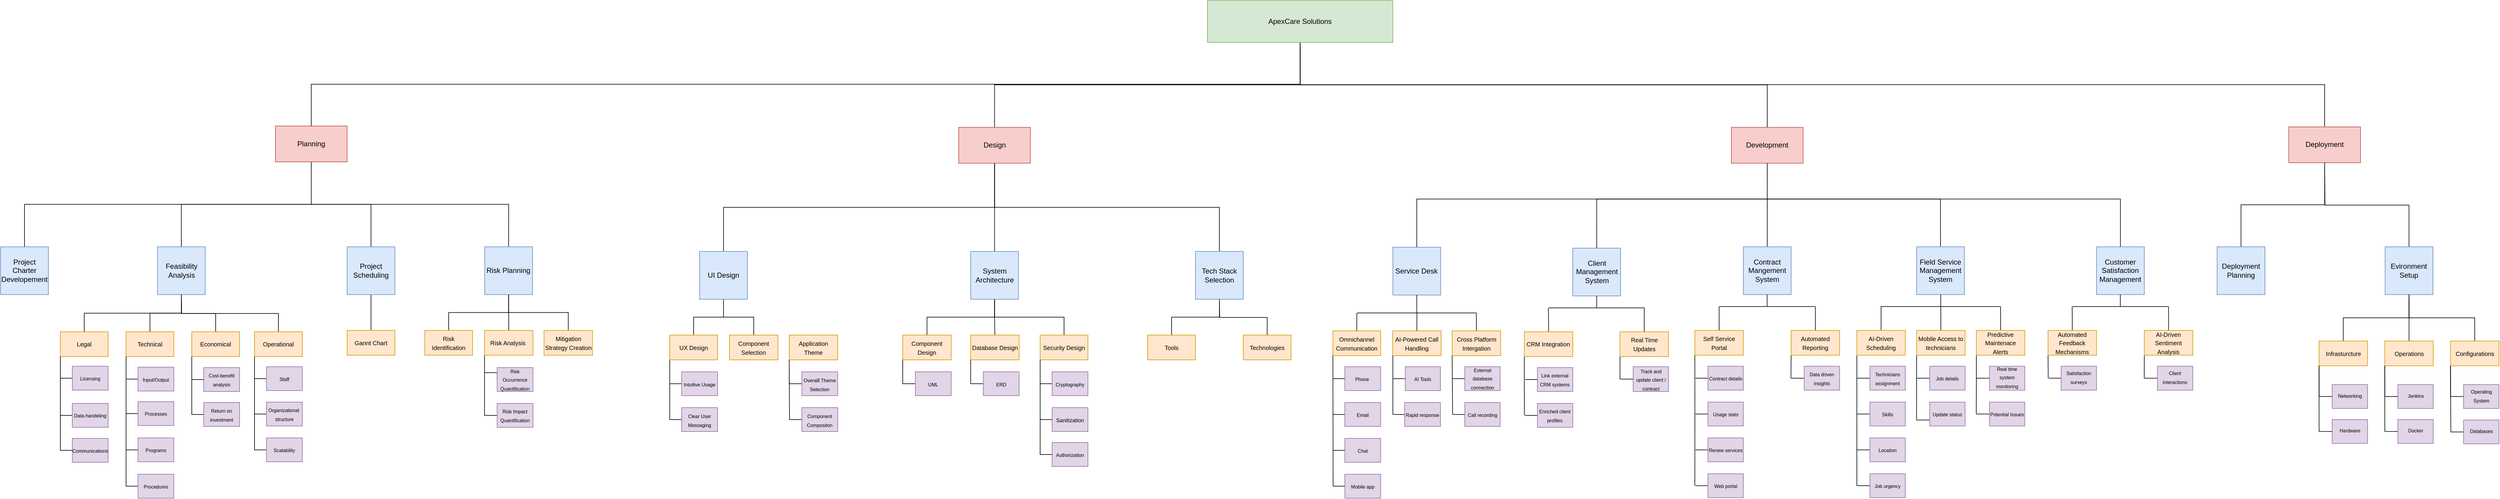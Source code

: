 <mxfile>
    <diagram name="Page-1" id="Ekql5fOAXxoMZHHE_pls">
        <mxGraphModel dx="1450" dy="1938" grid="1" gridSize="10" guides="1" tooltips="1" connect="1" arrows="1" fold="1" page="1" pageScale="1" pageWidth="827" pageHeight="1169" math="0" shadow="0">
            <root>
                <mxCell id="0"/>
                <mxCell id="1" parent="0"/>
                <mxCell id="47" style="edgeStyle=orthogonalEdgeStyle;rounded=0;orthogonalLoop=1;jettySize=auto;html=1;exitX=0.5;exitY=1;exitDx=0;exitDy=0;entryX=0.5;entryY=0;entryDx=0;entryDy=0;endArrow=none;endFill=0;startSize=14;endSize=14;sourcePerimeterSpacing=8;targetPerimeterSpacing=8;" parent="1" source="QhEV-e-kiflhuz-4DfNM-1" target="QhEV-e-kiflhuz-4DfNM-43" edge="1">
                    <mxGeometry relative="1" as="geometry"/>
                </mxCell>
                <mxCell id="49" style="edgeStyle=orthogonalEdgeStyle;rounded=0;orthogonalLoop=1;jettySize=auto;html=1;exitX=0.5;exitY=1;exitDx=0;exitDy=0;entryX=0.5;entryY=0;entryDx=0;entryDy=0;endArrow=none;endFill=0;startSize=14;endSize=14;sourcePerimeterSpacing=8;targetPerimeterSpacing=8;" parent="1" source="QhEV-e-kiflhuz-4DfNM-1" target="QhEV-e-kiflhuz-4DfNM-46" edge="1">
                    <mxGeometry relative="1" as="geometry"/>
                </mxCell>
                <mxCell id="QhEV-e-kiflhuz-4DfNM-1" value="ApexCare Solutions" style="rounded=0;whiteSpace=wrap;html=1;fillColor=#d5e8d4;strokeColor=#82b366;" parent="1" vertex="1">
                    <mxGeometry x="2059.94" y="-1150" width="310.43" height="70" as="geometry"/>
                </mxCell>
                <mxCell id="58" style="edgeStyle=orthogonalEdgeStyle;rounded=0;orthogonalLoop=1;jettySize=auto;html=1;exitX=0.5;exitY=1;exitDx=0;exitDy=0;entryX=0.5;entryY=0;entryDx=0;entryDy=0;endArrow=none;startSize=14;endSize=14;sourcePerimeterSpacing=8;targetPerimeterSpacing=8;endFill=0;" edge="1" parent="1" source="QhEV-e-kiflhuz-4DfNM-43" target="9">
                    <mxGeometry relative="1" as="geometry"/>
                </mxCell>
                <mxCell id="61" style="edgeStyle=orthogonalEdgeStyle;rounded=0;orthogonalLoop=1;jettySize=auto;html=1;exitX=0.5;exitY=1;exitDx=0;exitDy=0;entryX=0.5;entryY=0;entryDx=0;entryDy=0;endArrow=none;endFill=0;startSize=14;endSize=14;sourcePerimeterSpacing=8;targetPerimeterSpacing=8;" edge="1" parent="1" source="QhEV-e-kiflhuz-4DfNM-43" target="54">
                    <mxGeometry relative="1" as="geometry"/>
                </mxCell>
                <mxCell id="63" style="edgeStyle=orthogonalEdgeStyle;rounded=0;orthogonalLoop=1;jettySize=auto;html=1;exitX=0.5;exitY=1;exitDx=0;exitDy=0;entryX=0.5;entryY=0;entryDx=0;entryDy=0;endArrow=none;endFill=0;startSize=14;endSize=14;sourcePerimeterSpacing=8;targetPerimeterSpacing=8;" edge="1" parent="1" source="QhEV-e-kiflhuz-4DfNM-43" target="8">
                    <mxGeometry relative="1" as="geometry"/>
                </mxCell>
                <mxCell id="194" style="edgeStyle=orthogonalEdgeStyle;rounded=0;orthogonalLoop=1;jettySize=auto;html=1;exitX=0.5;exitY=1;exitDx=0;exitDy=0;entryX=0.5;entryY=0;entryDx=0;entryDy=0;fontSize=9;endArrow=none;endFill=0;startSize=14;endSize=14;sourcePerimeterSpacing=8;targetPerimeterSpacing=8;" edge="1" parent="1" source="QhEV-e-kiflhuz-4DfNM-43" target="52">
                    <mxGeometry relative="1" as="geometry"/>
                </mxCell>
                <mxCell id="QhEV-e-kiflhuz-4DfNM-43" value="Planning" style="rounded=0;whiteSpace=wrap;html=1;fillColor=#f8cecc;strokeColor=#b85450;" parent="1" vertex="1">
                    <mxGeometry x="500" y="-940" width="120" height="60" as="geometry"/>
                </mxCell>
                <mxCell id="73" style="edgeStyle=orthogonalEdgeStyle;rounded=0;orthogonalLoop=1;jettySize=auto;html=1;exitX=0.5;exitY=1;exitDx=0;exitDy=0;entryX=0.5;entryY=0;entryDx=0;entryDy=0;endArrow=none;endFill=0;startSize=14;endSize=14;sourcePerimeterSpacing=8;targetPerimeterSpacing=8;" edge="1" parent="1" source="QhEV-e-kiflhuz-4DfNM-44" target="QhEV-e-kiflhuz-4DfNM-102">
                    <mxGeometry relative="1" as="geometry"/>
                </mxCell>
                <mxCell id="74" style="edgeStyle=orthogonalEdgeStyle;rounded=0;orthogonalLoop=1;jettySize=auto;html=1;exitX=0.5;exitY=1;exitDx=0;exitDy=0;entryX=0.5;entryY=0;entryDx=0;entryDy=0;endArrow=none;endFill=0;startSize=14;endSize=14;sourcePerimeterSpacing=8;targetPerimeterSpacing=8;" edge="1" parent="1" source="QhEV-e-kiflhuz-4DfNM-44" target="67">
                    <mxGeometry relative="1" as="geometry"/>
                </mxCell>
                <mxCell id="82" style="edgeStyle=orthogonalEdgeStyle;rounded=0;orthogonalLoop=1;jettySize=auto;html=1;exitX=0.5;exitY=0;exitDx=0;exitDy=0;endArrow=none;endFill=0;startSize=14;endSize=14;sourcePerimeterSpacing=8;targetPerimeterSpacing=8;" edge="1" parent="1" source="QhEV-e-kiflhuz-4DfNM-44" target="QhEV-e-kiflhuz-4DfNM-1">
                    <mxGeometry relative="1" as="geometry"/>
                </mxCell>
                <mxCell id="83" style="edgeStyle=orthogonalEdgeStyle;rounded=0;orthogonalLoop=1;jettySize=auto;html=1;exitX=0.5;exitY=1;exitDx=0;exitDy=0;entryX=0.5;entryY=0;entryDx=0;entryDy=0;endArrow=none;endFill=0;startSize=14;endSize=14;sourcePerimeterSpacing=8;targetPerimeterSpacing=8;" edge="1" parent="1" source="QhEV-e-kiflhuz-4DfNM-44" target="68">
                    <mxGeometry relative="1" as="geometry"/>
                </mxCell>
                <mxCell id="QhEV-e-kiflhuz-4DfNM-44" value="Design" style="rounded=0;whiteSpace=wrap;html=1;fillColor=#f8cecc;strokeColor=#b85450;" parent="1" vertex="1">
                    <mxGeometry x="1643.69" y="-937.76" width="120" height="60" as="geometry"/>
                </mxCell>
                <mxCell id="41" style="edgeStyle=orthogonalEdgeStyle;rounded=0;orthogonalLoop=1;jettySize=auto;html=1;exitX=0.5;exitY=1;exitDx=0;exitDy=0;entryX=0.5;entryY=0;entryDx=0;entryDy=0;endArrow=none;endFill=0;startSize=14;endSize=14;sourcePerimeterSpacing=8;targetPerimeterSpacing=8;" parent="1" source="QhEV-e-kiflhuz-4DfNM-45" target="QhEV-e-kiflhuz-4DfNM-2" edge="1">
                    <mxGeometry relative="1" as="geometry">
                        <Array as="points">
                            <mxPoint x="2997.01" y="-817.76"/>
                            <mxPoint x="2410.01" y="-817.76"/>
                        </Array>
                    </mxGeometry>
                </mxCell>
                <mxCell id="42" style="edgeStyle=orthogonalEdgeStyle;rounded=0;orthogonalLoop=1;jettySize=auto;html=1;exitX=0.5;exitY=1;exitDx=0;exitDy=0;entryX=0.5;entryY=0;entryDx=0;entryDy=0;endArrow=none;endFill=0;startSize=14;endSize=14;sourcePerimeterSpacing=8;targetPerimeterSpacing=8;" parent="1" source="QhEV-e-kiflhuz-4DfNM-45" target="QhEV-e-kiflhuz-4DfNM-4" edge="1">
                    <mxGeometry relative="1" as="geometry"/>
                </mxCell>
                <mxCell id="43" style="edgeStyle=orthogonalEdgeStyle;rounded=0;orthogonalLoop=1;jettySize=auto;html=1;exitX=0.5;exitY=1;exitDx=0;exitDy=0;entryX=0.5;entryY=0;entryDx=0;entryDy=0;endArrow=none;endFill=0;startSize=14;endSize=14;sourcePerimeterSpacing=8;targetPerimeterSpacing=8;" parent="1" source="QhEV-e-kiflhuz-4DfNM-45" target="QhEV-e-kiflhuz-4DfNM-5" edge="1">
                    <mxGeometry relative="1" as="geometry">
                        <Array as="points">
                            <mxPoint x="2997.01" y="-817.76"/>
                            <mxPoint x="3287.01" y="-817.76"/>
                        </Array>
                    </mxGeometry>
                </mxCell>
                <mxCell id="44" style="edgeStyle=orthogonalEdgeStyle;rounded=0;orthogonalLoop=1;jettySize=auto;html=1;exitX=0.5;exitY=1;exitDx=0;exitDy=0;entryX=0.5;entryY=0;entryDx=0;entryDy=0;endArrow=none;endFill=0;startSize=14;endSize=14;sourcePerimeterSpacing=8;targetPerimeterSpacing=8;" parent="1" source="QhEV-e-kiflhuz-4DfNM-45" target="QhEV-e-kiflhuz-4DfNM-120" edge="1">
                    <mxGeometry relative="1" as="geometry">
                        <Array as="points">
                            <mxPoint x="2997.01" y="-817.76"/>
                            <mxPoint x="3588.01" y="-817.76"/>
                        </Array>
                    </mxGeometry>
                </mxCell>
                <mxCell id="152" style="edgeStyle=orthogonalEdgeStyle;rounded=0;orthogonalLoop=1;jettySize=auto;html=1;exitX=0.5;exitY=0;exitDx=0;exitDy=0;fontSize=9;endArrow=none;endFill=0;startSize=14;endSize=14;sourcePerimeterSpacing=8;targetPerimeterSpacing=8;" edge="1" parent="1" source="QhEV-e-kiflhuz-4DfNM-45" target="QhEV-e-kiflhuz-4DfNM-1">
                    <mxGeometry relative="1" as="geometry"/>
                </mxCell>
                <mxCell id="QhEV-e-kiflhuz-4DfNM-45" value="Development" style="rounded=0;whiteSpace=wrap;html=1;fillColor=#f8cecc;strokeColor=#b85450;" parent="1" vertex="1">
                    <mxGeometry x="2937.01" y="-937.76" width="120" height="60" as="geometry"/>
                </mxCell>
                <mxCell id="QhEV-e-kiflhuz-4DfNM-46" value="Deployment" style="rounded=0;whiteSpace=wrap;html=1;fillColor=#f8cecc;strokeColor=#b85450;" parent="1" vertex="1">
                    <mxGeometry x="3870" y="-938.51" width="120" height="60" as="geometry"/>
                </mxCell>
                <mxCell id="35" style="edgeStyle=orthogonalEdgeStyle;rounded=0;orthogonalLoop=1;jettySize=auto;html=1;exitX=0.5;exitY=1;exitDx=0;exitDy=0;entryX=0.5;entryY=0;entryDx=0;entryDy=0;endArrow=none;endFill=0;startSize=14;endSize=14;sourcePerimeterSpacing=8;targetPerimeterSpacing=8;" parent="1" source="QhEV-e-kiflhuz-4DfNM-102" target="29" edge="1">
                    <mxGeometry relative="1" as="geometry"/>
                </mxCell>
                <mxCell id="36" style="edgeStyle=orthogonalEdgeStyle;rounded=0;orthogonalLoop=1;jettySize=auto;html=1;exitX=0.5;exitY=1;exitDx=0;exitDy=0;entryX=0.5;entryY=0;entryDx=0;entryDy=0;endArrow=none;endFill=0;startSize=14;endSize=14;sourcePerimeterSpacing=8;targetPerimeterSpacing=8;" parent="1" source="QhEV-e-kiflhuz-4DfNM-102" target="30" edge="1">
                    <mxGeometry relative="1" as="geometry"/>
                </mxCell>
                <mxCell id="QhEV-e-kiflhuz-4DfNM-102" value="UI Design" style="rounded=0;whiteSpace=wrap;html=1;fillColor=#dae8fc;strokeColor=#6c8ebf;" parent="1" vertex="1">
                    <mxGeometry x="1210" y="-730.01" width="80" height="80" as="geometry"/>
                </mxCell>
                <mxCell id="QhEV-e-kiflhuz-4DfNM-2" value="Service Desk" style="rounded=0;whiteSpace=wrap;html=1;fillColor=#dae8fc;strokeColor=#6c8ebf;" parent="1" vertex="1">
                    <mxGeometry x="2370.37" y="-737.02" width="80" height="80" as="geometry"/>
                </mxCell>
                <mxCell id="45" style="edgeStyle=orthogonalEdgeStyle;rounded=0;orthogonalLoop=1;jettySize=auto;html=1;exitX=0.5;exitY=0;exitDx=0;exitDy=0;entryX=0.5;entryY=1;entryDx=0;entryDy=0;endArrow=none;endFill=0;startSize=14;endSize=14;sourcePerimeterSpacing=8;targetPerimeterSpacing=8;" parent="1" source="QhEV-e-kiflhuz-4DfNM-3" target="QhEV-e-kiflhuz-4DfNM-45" edge="1">
                    <mxGeometry relative="1" as="geometry">
                        <Array as="points">
                            <mxPoint x="2711.01" y="-817.76"/>
                            <mxPoint x="2997.01" y="-817.76"/>
                        </Array>
                    </mxGeometry>
                </mxCell>
                <mxCell id="QhEV-e-kiflhuz-4DfNM-3" value="Client Management System" style="rounded=0;whiteSpace=wrap;html=1;fillColor=#dae8fc;strokeColor=#6c8ebf;" parent="1" vertex="1">
                    <mxGeometry x="2671.55" y="-735.52" width="80" height="80" as="geometry"/>
                </mxCell>
                <mxCell id="QhEV-e-kiflhuz-4DfNM-4" value="Contract Mangement System" style="rounded=0;whiteSpace=wrap;html=1;fillColor=#dae8fc;strokeColor=#6c8ebf;" parent="1" vertex="1">
                    <mxGeometry x="2957.01" y="-737.76" width="80" height="80" as="geometry"/>
                </mxCell>
                <mxCell id="QhEV-e-kiflhuz-4DfNM-5" value="Field Service Management System" style="rounded=0;whiteSpace=wrap;html=1;fillColor=#dae8fc;strokeColor=#6c8ebf;" parent="1" vertex="1">
                    <mxGeometry x="3247.01" y="-737.76" width="80" height="80" as="geometry"/>
                </mxCell>
                <mxCell id="QhEV-e-kiflhuz-4DfNM-196" style="edgeStyle=orthogonalEdgeStyle;rounded=0;orthogonalLoop=1;jettySize=auto;html=1;exitX=0.5;exitY=0;exitDx=0;exitDy=0;endArrow=none;endFill=0;" parent="1" source="QhEV-e-kiflhuz-4DfNM-24" edge="1">
                    <mxGeometry relative="1" as="geometry">
                        <mxPoint x="2310.084" y="-627.02" as="targetPoint"/>
                    </mxGeometry>
                </mxCell>
                <mxCell id="QhEV-e-kiflhuz-4DfNM-24" value="&lt;font style=&quot;font-size: 10px;&quot;&gt;Omnichannel Communication&lt;/font&gt;" style="rounded=0;whiteSpace=wrap;html=1;fillColor=#ffe6cc;strokeColor=#d79b00;spacingTop=0;" parent="1" vertex="1">
                    <mxGeometry x="2270" y="-597.01" width="80" height="41.48" as="geometry"/>
                </mxCell>
                <mxCell id="QhEV-e-kiflhuz-4DfNM-194" style="edgeStyle=orthogonalEdgeStyle;rounded=0;orthogonalLoop=1;jettySize=auto;html=1;exitX=0.5;exitY=0;exitDx=0;exitDy=0;endArrow=none;endFill=0;" parent="1" source="QhEV-e-kiflhuz-4DfNM-25" edge="1">
                    <mxGeometry relative="1" as="geometry">
                        <mxPoint x="2410.656" y="-627.02" as="targetPoint"/>
                    </mxGeometry>
                </mxCell>
                <mxCell id="QhEV-e-kiflhuz-4DfNM-25" value="&lt;font style=&quot;font-size: 10px;&quot;&gt;AI-Powered Call Handling&lt;/font&gt;" style="rounded=0;whiteSpace=wrap;html=1;fillColor=#ffe6cc;strokeColor=#d79b00;" parent="1" vertex="1">
                    <mxGeometry x="2369.997" y="-597.003" width="81.15" height="41.481" as="geometry"/>
                </mxCell>
                <mxCell id="QhEV-e-kiflhuz-4DfNM-195" style="edgeStyle=orthogonalEdgeStyle;rounded=0;orthogonalLoop=1;jettySize=auto;html=1;exitX=0.5;exitY=0;exitDx=0;exitDy=0;endArrow=none;endFill=0;" parent="1" source="QhEV-e-kiflhuz-4DfNM-26" edge="1">
                    <mxGeometry relative="1" as="geometry">
                        <mxPoint x="2510.084" y="-627.02" as="targetPoint"/>
                    </mxGeometry>
                </mxCell>
                <mxCell id="QhEV-e-kiflhuz-4DfNM-26" value="&lt;font style=&quot;font-size: 10px;&quot;&gt;Cross Platform Intergation&lt;/font&gt;" style="rounded=0;whiteSpace=wrap;html=1;fillColor=#ffe6cc;strokeColor=#d79b00;" parent="1" vertex="1">
                    <mxGeometry x="2469.597" y="-597.001" width="81.15" height="41.481" as="geometry"/>
                </mxCell>
                <mxCell id="QhEV-e-kiflhuz-4DfNM-216" style="edgeStyle=orthogonalEdgeStyle;rounded=0;orthogonalLoop=1;jettySize=auto;html=1;exitX=0;exitY=0.5;exitDx=0;exitDy=0;endArrow=none;endFill=0;" parent="1" source="QhEV-e-kiflhuz-4DfNM-105" edge="1">
                    <mxGeometry relative="1" as="geometry">
                        <mxPoint x="2270.37" y="-517.02" as="targetPoint"/>
                    </mxGeometry>
                </mxCell>
                <mxCell id="QhEV-e-kiflhuz-4DfNM-105" value="&lt;font style=&quot;font-size: 8px;&quot;&gt;Phone&amp;nbsp;&lt;/font&gt;" style="rounded=0;whiteSpace=wrap;html=1;fillColor=#e1d5e7;strokeColor=#9673a6;" parent="1" vertex="1">
                    <mxGeometry x="2290" y="-537.01" width="60" height="40" as="geometry"/>
                </mxCell>
                <mxCell id="QhEV-e-kiflhuz-4DfNM-217" style="edgeStyle=orthogonalEdgeStyle;rounded=0;orthogonalLoop=1;jettySize=auto;html=1;exitX=0;exitY=0.5;exitDx=0;exitDy=0;endArrow=none;endFill=0;" parent="1" source="QhEV-e-kiflhuz-4DfNM-106" edge="1">
                    <mxGeometry relative="1" as="geometry">
                        <mxPoint x="2270.37" y="-457.02" as="targetPoint"/>
                    </mxGeometry>
                </mxCell>
                <mxCell id="QhEV-e-kiflhuz-4DfNM-106" value="&lt;font style=&quot;font-size: 8px;&quot;&gt;Email&lt;/font&gt;" style="rounded=0;whiteSpace=wrap;html=1;fillColor=#e1d5e7;strokeColor=#9673a6;" parent="1" vertex="1">
                    <mxGeometry x="2290" y="-477.01" width="60" height="40" as="geometry"/>
                </mxCell>
                <mxCell id="QhEV-e-kiflhuz-4DfNM-218" style="edgeStyle=orthogonalEdgeStyle;rounded=0;orthogonalLoop=1;jettySize=auto;html=1;exitX=0;exitY=0.5;exitDx=0;exitDy=0;endArrow=none;endFill=0;" parent="1" source="QhEV-e-kiflhuz-4DfNM-107" edge="1">
                    <mxGeometry relative="1" as="geometry">
                        <mxPoint x="2270.37" y="-397.02" as="targetPoint"/>
                    </mxGeometry>
                </mxCell>
                <mxCell id="QhEV-e-kiflhuz-4DfNM-107" value="&lt;font style=&quot;font-size: 8px;&quot;&gt;Chat&lt;/font&gt;" style="rounded=0;whiteSpace=wrap;html=1;fillColor=#e1d5e7;strokeColor=#9673a6;" parent="1" vertex="1">
                    <mxGeometry x="2290" y="-417.01" width="60" height="40" as="geometry"/>
                </mxCell>
                <mxCell id="QhEV-e-kiflhuz-4DfNM-219" style="edgeStyle=orthogonalEdgeStyle;rounded=0;orthogonalLoop=1;jettySize=auto;html=1;exitX=0;exitY=0.5;exitDx=0;exitDy=0;endArrow=none;endFill=0;" parent="1" source="QhEV-e-kiflhuz-4DfNM-108" edge="1">
                    <mxGeometry relative="1" as="geometry">
                        <mxPoint x="2270.37" y="-337.02" as="targetPoint"/>
                    </mxGeometry>
                </mxCell>
                <mxCell id="QhEV-e-kiflhuz-4DfNM-108" value="&lt;font style=&quot;font-size: 8px;&quot;&gt;Mobile app&lt;/font&gt;" style="rounded=0;whiteSpace=wrap;html=1;fillColor=#e1d5e7;strokeColor=#9673a6;" parent="1" vertex="1">
                    <mxGeometry x="2290" y="-357.01" width="60" height="40" as="geometry"/>
                </mxCell>
                <mxCell id="QhEV-e-kiflhuz-4DfNM-120" value="Customer Satisfaction Management" style="rounded=0;whiteSpace=wrap;html=1;fillColor=#dae8fc;strokeColor=#6c8ebf;" parent="1" vertex="1">
                    <mxGeometry x="3548.16" y="-737.77" width="80" height="80" as="geometry"/>
                </mxCell>
                <mxCell id="QhEV-e-kiflhuz-4DfNM-199" style="edgeStyle=orthogonalEdgeStyle;rounded=0;orthogonalLoop=1;jettySize=auto;html=1;exitX=0.5;exitY=0;exitDx=0;exitDy=0;endArrow=none;endFill=0;" parent="1" source="QhEV-e-kiflhuz-4DfNM-122" edge="1">
                    <mxGeometry relative="1" as="geometry">
                        <mxPoint x="2630.693" y="-635.52" as="targetPoint"/>
                    </mxGeometry>
                </mxCell>
                <mxCell id="QhEV-e-kiflhuz-4DfNM-229" style="edgeStyle=orthogonalEdgeStyle;rounded=0;orthogonalLoop=1;jettySize=auto;html=1;exitX=0;exitY=1;exitDx=0;exitDy=0;endArrow=none;endFill=0;" parent="1" source="QhEV-e-kiflhuz-4DfNM-122" edge="1">
                    <mxGeometry relative="1" as="geometry">
                        <mxPoint x="2590.55" y="-455.52" as="targetPoint"/>
                    </mxGeometry>
                </mxCell>
                <mxCell id="QhEV-e-kiflhuz-4DfNM-122" value="&lt;font style=&quot;font-size: 10px;&quot;&gt;CRM Integration&lt;/font&gt;" style="rounded=0;whiteSpace=wrap;html=1;fillColor=#ffe6cc;strokeColor=#d79b00;" parent="1" vertex="1">
                    <mxGeometry x="2590.397" y="-595.511" width="81.15" height="41.481" as="geometry"/>
                </mxCell>
                <mxCell id="QhEV-e-kiflhuz-4DfNM-200" style="edgeStyle=orthogonalEdgeStyle;rounded=0;orthogonalLoop=1;jettySize=auto;html=1;endArrow=none;endFill=0;" parent="1" source="QhEV-e-kiflhuz-4DfNM-123" edge="1">
                    <mxGeometry relative="1" as="geometry">
                        <mxPoint x="2791.264" y="-635.52" as="targetPoint"/>
                    </mxGeometry>
                </mxCell>
                <mxCell id="QhEV-e-kiflhuz-4DfNM-235" style="edgeStyle=orthogonalEdgeStyle;rounded=0;orthogonalLoop=1;jettySize=auto;html=1;exitX=0;exitY=1;exitDx=0;exitDy=0;endArrow=none;endFill=0;" parent="1" source="QhEV-e-kiflhuz-4DfNM-123" edge="1">
                    <mxGeometry relative="1" as="geometry">
                        <mxPoint x="2750.598" y="-515.52" as="targetPoint"/>
                    </mxGeometry>
                </mxCell>
                <mxCell id="QhEV-e-kiflhuz-4DfNM-123" value="&lt;font style=&quot;font-size: 10px;&quot;&gt;Real Time Updates&lt;/font&gt;" style="rounded=0;whiteSpace=wrap;html=1;fillColor=#ffe6cc;strokeColor=#d79b00;" parent="1" vertex="1">
                    <mxGeometry x="2750.547" y="-595.511" width="81.15" height="41.481" as="geometry"/>
                </mxCell>
                <mxCell id="QhEV-e-kiflhuz-4DfNM-222" style="edgeStyle=orthogonalEdgeStyle;rounded=0;orthogonalLoop=1;jettySize=auto;html=1;exitX=0;exitY=0.5;exitDx=0;exitDy=0;endArrow=none;endFill=0;" parent="1" source="QhEV-e-kiflhuz-4DfNM-125" edge="1">
                    <mxGeometry relative="1" as="geometry">
                        <mxPoint x="2370.37" y="-516.937" as="targetPoint"/>
                    </mxGeometry>
                </mxCell>
                <mxCell id="QhEV-e-kiflhuz-4DfNM-125" value="&lt;font style=&quot;font-size: 8px;&quot;&gt;AI Tools&lt;/font&gt;" style="rounded=0;whiteSpace=wrap;html=1;fillColor=#e1d5e7;strokeColor=#9673a6;" parent="1" vertex="1">
                    <mxGeometry x="2391.15" y="-537.01" width="58.85" height="40" as="geometry"/>
                </mxCell>
                <mxCell id="QhEV-e-kiflhuz-4DfNM-223" style="edgeStyle=orthogonalEdgeStyle;rounded=0;orthogonalLoop=1;jettySize=auto;html=1;exitX=0;exitY=0.5;exitDx=0;exitDy=0;endArrow=none;endFill=0;" parent="1" source="QhEV-e-kiflhuz-4DfNM-126" edge="1">
                    <mxGeometry relative="1" as="geometry">
                        <mxPoint x="2370.37" y="-456.937" as="targetPoint"/>
                    </mxGeometry>
                </mxCell>
                <mxCell id="QhEV-e-kiflhuz-4DfNM-126" value="&lt;font style=&quot;font-size: 8px;&quot;&gt;Rapid response&lt;/font&gt;" style="rounded=0;whiteSpace=wrap;html=1;fillColor=#e1d5e7;strokeColor=#9673a6;" parent="1" vertex="1">
                    <mxGeometry x="2390" y="-477.01" width="60" height="40" as="geometry"/>
                </mxCell>
                <mxCell id="QhEV-e-kiflhuz-4DfNM-226" style="edgeStyle=orthogonalEdgeStyle;rounded=0;orthogonalLoop=1;jettySize=auto;html=1;exitX=0;exitY=0.5;exitDx=0;exitDy=0;endArrow=none;endFill=0;" parent="1" source="QhEV-e-kiflhuz-4DfNM-127" edge="1">
                    <mxGeometry relative="1" as="geometry">
                        <mxPoint x="2470.37" y="-517.306" as="targetPoint"/>
                    </mxGeometry>
                </mxCell>
                <mxCell id="QhEV-e-kiflhuz-4DfNM-127" value="&lt;font style=&quot;font-size: 8px;&quot;&gt;External database connection&lt;/font&gt;" style="rounded=0;whiteSpace=wrap;html=1;spacingBottom=2;fillColor=#e1d5e7;strokeColor=#9673a6;" parent="1" vertex="1">
                    <mxGeometry x="2490.75" y="-537.01" width="59.25" height="40" as="geometry"/>
                </mxCell>
                <mxCell id="QhEV-e-kiflhuz-4DfNM-228" style="edgeStyle=orthogonalEdgeStyle;rounded=0;orthogonalLoop=1;jettySize=auto;html=1;exitX=0;exitY=0.5;exitDx=0;exitDy=0;endArrow=none;endFill=0;" parent="1" source="QhEV-e-kiflhuz-4DfNM-128" edge="1">
                    <mxGeometry relative="1" as="geometry">
                        <mxPoint x="2470.37" y="-457.156" as="targetPoint"/>
                    </mxGeometry>
                </mxCell>
                <mxCell id="QhEV-e-kiflhuz-4DfNM-128" value="&lt;font style=&quot;font-size: 8px;&quot;&gt;Call recording&lt;/font&gt;" style="rounded=0;whiteSpace=wrap;html=1;fillColor=#e1d5e7;strokeColor=#9673a6;" parent="1" vertex="1">
                    <mxGeometry x="2490.75" y="-477.01" width="59.25" height="40" as="geometry"/>
                </mxCell>
                <mxCell id="QhEV-e-kiflhuz-4DfNM-233" style="edgeStyle=orthogonalEdgeStyle;rounded=0;orthogonalLoop=1;jettySize=auto;html=1;exitX=0;exitY=0.5;exitDx=0;exitDy=0;endArrow=none;endFill=0;" parent="1" source="QhEV-e-kiflhuz-4DfNM-142" edge="1">
                    <mxGeometry relative="1" as="geometry">
                        <mxPoint x="2591.55" y="-515.377" as="targetPoint"/>
                    </mxGeometry>
                </mxCell>
                <mxCell id="QhEV-e-kiflhuz-4DfNM-142" value="&lt;font style=&quot;font-size: 8px;&quot;&gt;Link external CRM systems&lt;/font&gt;" style="rounded=0;whiteSpace=wrap;html=1;fillColor=#e1d5e7;strokeColor=#9673a6;" parent="1" vertex="1">
                    <mxGeometry x="2612.3" y="-535.52" width="59.25" height="40" as="geometry"/>
                </mxCell>
                <mxCell id="QhEV-e-kiflhuz-4DfNM-232" style="edgeStyle=orthogonalEdgeStyle;rounded=0;orthogonalLoop=1;jettySize=auto;html=1;exitX=0;exitY=0.5;exitDx=0;exitDy=0;endArrow=none;endFill=0;" parent="1" source="QhEV-e-kiflhuz-4DfNM-143" edge="1">
                    <mxGeometry relative="1" as="geometry">
                        <mxPoint x="2591.55" y="-455.52" as="targetPoint"/>
                    </mxGeometry>
                </mxCell>
                <mxCell id="QhEV-e-kiflhuz-4DfNM-143" value="&lt;font style=&quot;font-size: 8px;&quot;&gt;Enriched client profiles&lt;/font&gt;" style="rounded=0;whiteSpace=wrap;html=1;fillColor=#e1d5e7;strokeColor=#9673a6;" parent="1" vertex="1">
                    <mxGeometry x="2612.3" y="-475.52" width="59.25" height="40" as="geometry"/>
                </mxCell>
                <mxCell id="QhEV-e-kiflhuz-4DfNM-236" style="edgeStyle=orthogonalEdgeStyle;rounded=0;orthogonalLoop=1;jettySize=auto;html=1;exitX=0;exitY=0.5;exitDx=0;exitDy=0;endArrow=none;endFill=0;" parent="1" source="QhEV-e-kiflhuz-4DfNM-144" edge="1">
                    <mxGeometry relative="1" as="geometry">
                        <mxPoint x="2751.55" y="-515.377" as="targetPoint"/>
                    </mxGeometry>
                </mxCell>
                <mxCell id="QhEV-e-kiflhuz-4DfNM-144" value="&lt;font style=&quot;font-size: 8px;&quot;&gt;Track and update client / contract&lt;/font&gt;" style="rounded=0;whiteSpace=wrap;html=1;fillColor=#e1d5e7;strokeColor=#9673a6;" parent="1" vertex="1">
                    <mxGeometry x="2772.55" y="-537.02" width="59.25" height="41.5" as="geometry"/>
                </mxCell>
                <mxCell id="QhEV-e-kiflhuz-4DfNM-204" style="edgeStyle=orthogonalEdgeStyle;rounded=0;orthogonalLoop=1;jettySize=auto;html=1;endArrow=none;endFill=0;" parent="1" source="QhEV-e-kiflhuz-4DfNM-145" edge="1">
                    <mxGeometry relative="1" as="geometry">
                        <mxPoint x="2916.432" y="-637.76" as="targetPoint"/>
                    </mxGeometry>
                </mxCell>
                <mxCell id="QhEV-e-kiflhuz-4DfNM-237" style="edgeStyle=orthogonalEdgeStyle;rounded=0;orthogonalLoop=1;jettySize=auto;html=1;exitX=0;exitY=1;exitDx=0;exitDy=0;endArrow=none;endFill=0;" parent="1" source="QhEV-e-kiflhuz-4DfNM-145" edge="1">
                    <mxGeometry relative="1" as="geometry">
                        <mxPoint x="2875.843" y="-337.76" as="targetPoint"/>
                    </mxGeometry>
                </mxCell>
                <mxCell id="QhEV-e-kiflhuz-4DfNM-145" value="&lt;font style=&quot;font-size: 10px;&quot;&gt;Self Service Portal&lt;/font&gt;" style="rounded=0;whiteSpace=wrap;html=1;fillColor=#ffe6cc;strokeColor=#d79b00;" parent="1" vertex="1">
                    <mxGeometry x="2875.857" y="-597.761" width="81.15" height="41.481" as="geometry"/>
                </mxCell>
                <mxCell id="QhEV-e-kiflhuz-4DfNM-242" style="edgeStyle=orthogonalEdgeStyle;rounded=0;orthogonalLoop=1;jettySize=auto;html=1;exitX=0;exitY=1;exitDx=0;exitDy=0;endArrow=none;endFill=0;" parent="1" source="QhEV-e-kiflhuz-4DfNM-146" edge="1">
                    <mxGeometry relative="1" as="geometry">
                        <mxPoint x="3036.677" y="-517.76" as="targetPoint"/>
                    </mxGeometry>
                </mxCell>
                <mxCell id="4" style="edgeStyle=none;curved=1;rounded=0;orthogonalLoop=1;jettySize=auto;html=1;exitX=0.5;exitY=0;exitDx=0;exitDy=0;endArrow=none;endFill=0;startSize=14;endSize=14;sourcePerimeterSpacing=8;targetPerimeterSpacing=8;" parent="1" source="QhEV-e-kiflhuz-4DfNM-146" edge="1">
                    <mxGeometry relative="1" as="geometry">
                        <mxPoint x="3077.593" y="-637.76" as="targetPoint"/>
                    </mxGeometry>
                </mxCell>
                <mxCell id="QhEV-e-kiflhuz-4DfNM-146" value="&lt;font style=&quot;font-size: 10px;&quot;&gt;Automated Reporting&lt;/font&gt;" style="rounded=0;whiteSpace=wrap;html=1;fillColor=#ffe6cc;strokeColor=#d79b00;" parent="1" vertex="1">
                    <mxGeometry x="3037.007" y="-597.761" width="81.15" height="41.481" as="geometry"/>
                </mxCell>
                <mxCell id="QhEV-e-kiflhuz-4DfNM-241" style="edgeStyle=orthogonalEdgeStyle;rounded=0;orthogonalLoop=1;jettySize=auto;html=1;exitX=0;exitY=0.5;exitDx=0;exitDy=0;endArrow=none;endFill=0;" parent="1" source="QhEV-e-kiflhuz-4DfNM-147" edge="1">
                    <mxGeometry relative="1" as="geometry">
                        <mxPoint x="2877.01" y="-517.927" as="targetPoint"/>
                    </mxGeometry>
                </mxCell>
                <mxCell id="QhEV-e-kiflhuz-4DfNM-147" value="&lt;font style=&quot;font-size: 8px;&quot;&gt;Contract details&lt;/font&gt;" style="rounded=0;whiteSpace=wrap;html=1;fillColor=#e1d5e7;strokeColor=#9673a6;" parent="1" vertex="1">
                    <mxGeometry x="2897.76" y="-537.76" width="59.25" height="40" as="geometry"/>
                </mxCell>
                <mxCell id="QhEV-e-kiflhuz-4DfNM-240" style="edgeStyle=orthogonalEdgeStyle;rounded=0;orthogonalLoop=1;jettySize=auto;html=1;exitX=0;exitY=0.5;exitDx=0;exitDy=0;endArrow=none;endFill=0;" parent="1" source="QhEV-e-kiflhuz-4DfNM-148" edge="1">
                    <mxGeometry relative="1" as="geometry">
                        <mxPoint x="2877.01" y="-457.927" as="targetPoint"/>
                    </mxGeometry>
                </mxCell>
                <mxCell id="QhEV-e-kiflhuz-4DfNM-148" value="&lt;font style=&quot;font-size: 8px;&quot;&gt;Usage stats&lt;/font&gt;" style="rounded=0;whiteSpace=wrap;html=1;fillColor=#e1d5e7;strokeColor=#9673a6;" parent="1" vertex="1">
                    <mxGeometry x="2897.76" y="-477.76" width="59.25" height="40" as="geometry"/>
                </mxCell>
                <mxCell id="QhEV-e-kiflhuz-4DfNM-239" style="edgeStyle=orthogonalEdgeStyle;rounded=0;orthogonalLoop=1;jettySize=auto;html=1;exitX=0;exitY=0.5;exitDx=0;exitDy=0;endArrow=none;endFill=0;" parent="1" source="QhEV-e-kiflhuz-4DfNM-149" edge="1">
                    <mxGeometry relative="1" as="geometry">
                        <mxPoint x="2877.01" y="-397.927" as="targetPoint"/>
                    </mxGeometry>
                </mxCell>
                <mxCell id="QhEV-e-kiflhuz-4DfNM-149" value="&lt;font style=&quot;font-size: 8px;&quot;&gt;Renew services&lt;/font&gt;" style="rounded=0;whiteSpace=wrap;html=1;fillColor=#e1d5e7;strokeColor=#9673a6;" parent="1" vertex="1">
                    <mxGeometry x="2897.76" y="-417.76" width="59.25" height="40" as="geometry"/>
                </mxCell>
                <mxCell id="QhEV-e-kiflhuz-4DfNM-238" style="edgeStyle=orthogonalEdgeStyle;rounded=0;orthogonalLoop=1;jettySize=auto;html=1;exitX=0;exitY=0.5;exitDx=0;exitDy=0;endArrow=none;endFill=0;" parent="1" source="QhEV-e-kiflhuz-4DfNM-150" edge="1">
                    <mxGeometry relative="1" as="geometry">
                        <mxPoint x="2877.01" y="-337.927" as="targetPoint"/>
                    </mxGeometry>
                </mxCell>
                <mxCell id="QhEV-e-kiflhuz-4DfNM-150" value="&lt;font style=&quot;font-size: 8px;&quot;&gt;Web portal&lt;/font&gt;" style="rounded=0;whiteSpace=wrap;html=1;fillColor=#e1d5e7;strokeColor=#9673a6;" parent="1" vertex="1">
                    <mxGeometry x="2897.76" y="-357.76" width="59.25" height="40" as="geometry"/>
                </mxCell>
                <mxCell id="QhEV-e-kiflhuz-4DfNM-243" style="edgeStyle=orthogonalEdgeStyle;rounded=0;orthogonalLoop=1;jettySize=auto;html=1;exitX=0;exitY=0.5;exitDx=0;exitDy=0;endArrow=none;endFill=0;" parent="1" source="QhEV-e-kiflhuz-4DfNM-151" edge="1">
                    <mxGeometry relative="1" as="geometry">
                        <mxPoint x="3037.01" y="-517.927" as="targetPoint"/>
                    </mxGeometry>
                </mxCell>
                <mxCell id="QhEV-e-kiflhuz-4DfNM-151" value="&lt;font style=&quot;font-size: 8px;&quot;&gt;Data driven insights&lt;/font&gt;" style="rounded=0;whiteSpace=wrap;html=1;fillColor=#e1d5e7;strokeColor=#9673a6;" parent="1" vertex="1">
                    <mxGeometry x="3058.91" y="-537.76" width="59.25" height="40" as="geometry"/>
                </mxCell>
                <mxCell id="QhEV-e-kiflhuz-4DfNM-209" style="edgeStyle=orthogonalEdgeStyle;rounded=0;orthogonalLoop=1;jettySize=auto;html=1;exitX=0.5;exitY=0;exitDx=0;exitDy=0;endArrow=none;endFill=0;" parent="1" source="QhEV-e-kiflhuz-4DfNM-175" edge="1">
                    <mxGeometry relative="1" as="geometry">
                        <mxPoint x="3187.562" y="-637.76" as="targetPoint"/>
                    </mxGeometry>
                </mxCell>
                <mxCell id="QhEV-e-kiflhuz-4DfNM-244" style="edgeStyle=orthogonalEdgeStyle;rounded=0;orthogonalLoop=1;jettySize=auto;html=1;exitX=0;exitY=1;exitDx=0;exitDy=0;endArrow=none;endFill=0;" parent="1" source="QhEV-e-kiflhuz-4DfNM-175" edge="1">
                    <mxGeometry relative="1" as="geometry">
                        <mxPoint x="3147.01" y="-337.76" as="targetPoint"/>
                    </mxGeometry>
                </mxCell>
                <mxCell id="QhEV-e-kiflhuz-4DfNM-175" value="&lt;font style=&quot;font-size: 10px;&quot;&gt;AI-Driven Scheduling&lt;/font&gt;" style="rounded=0;whiteSpace=wrap;html=1;fillColor=#ffe6cc;strokeColor=#d79b00;" parent="1" vertex="1">
                    <mxGeometry x="3147.007" y="-597.751" width="81.15" height="41.481" as="geometry"/>
                </mxCell>
                <mxCell id="QhEV-e-kiflhuz-4DfNM-207" style="edgeStyle=orthogonalEdgeStyle;rounded=0;orthogonalLoop=1;jettySize=auto;html=1;exitX=0.5;exitY=0;exitDx=0;exitDy=0;endArrow=none;endFill=0;" parent="1" source="QhEV-e-kiflhuz-4DfNM-176" edge="1">
                    <mxGeometry relative="1" as="geometry">
                        <mxPoint x="3287.562" y="-637.76" as="targetPoint"/>
                    </mxGeometry>
                </mxCell>
                <mxCell id="QhEV-e-kiflhuz-4DfNM-250" style="edgeStyle=orthogonalEdgeStyle;rounded=0;orthogonalLoop=1;jettySize=auto;html=1;exitX=0;exitY=1;exitDx=0;exitDy=0;endArrow=none;endFill=0;" parent="1" source="QhEV-e-kiflhuz-4DfNM-176" edge="1">
                    <mxGeometry relative="1" as="geometry">
                        <mxPoint x="3246.872" y="-447.76" as="targetPoint"/>
                    </mxGeometry>
                </mxCell>
                <mxCell id="QhEV-e-kiflhuz-4DfNM-176" value="&lt;font style=&quot;font-size: 10px;&quot;&gt;Mobile Access to technicians&lt;/font&gt;" style="rounded=0;whiteSpace=wrap;html=1;fillColor=#ffe6cc;strokeColor=#d79b00;" parent="1" vertex="1">
                    <mxGeometry x="3247.007" y="-597.761" width="81.15" height="41.481" as="geometry"/>
                </mxCell>
                <mxCell id="QhEV-e-kiflhuz-4DfNM-208" style="edgeStyle=orthogonalEdgeStyle;rounded=0;orthogonalLoop=1;jettySize=auto;html=1;exitX=0.5;exitY=0;exitDx=0;exitDy=0;endArrow=none;endFill=0;" parent="1" source="QhEV-e-kiflhuz-4DfNM-177" edge="1">
                    <mxGeometry relative="1" as="geometry">
                        <mxPoint x="3387.562" y="-637.76" as="targetPoint"/>
                    </mxGeometry>
                </mxCell>
                <mxCell id="QhEV-e-kiflhuz-4DfNM-253" style="edgeStyle=orthogonalEdgeStyle;rounded=0;orthogonalLoop=1;jettySize=auto;html=1;exitX=0;exitY=1;exitDx=0;exitDy=0;endArrow=none;endFill=0;" parent="1" source="QhEV-e-kiflhuz-4DfNM-177" edge="1">
                    <mxGeometry relative="1" as="geometry">
                        <mxPoint x="3346.872" y="-457.76" as="targetPoint"/>
                    </mxGeometry>
                </mxCell>
                <mxCell id="QhEV-e-kiflhuz-4DfNM-177" value="&lt;font style=&quot;font-size: 10px;&quot;&gt;Predictive Maintenace Alerts&lt;/font&gt;" style="rounded=0;whiteSpace=wrap;html=1;fillColor=#ffe6cc;strokeColor=#d79b00;" parent="1" vertex="1">
                    <mxGeometry x="3347.007" y="-597.761" width="81.15" height="41.481" as="geometry"/>
                </mxCell>
                <mxCell id="QhEV-e-kiflhuz-4DfNM-245" style="edgeStyle=orthogonalEdgeStyle;rounded=0;orthogonalLoop=1;jettySize=auto;html=1;exitX=0;exitY=0.5;exitDx=0;exitDy=0;endArrow=none;endFill=0;" parent="1" source="QhEV-e-kiflhuz-4DfNM-178" edge="1">
                    <mxGeometry relative="1" as="geometry">
                        <mxPoint x="3147.01" y="-517.617" as="targetPoint"/>
                    </mxGeometry>
                </mxCell>
                <mxCell id="QhEV-e-kiflhuz-4DfNM-178" value="&lt;font style=&quot;font-size: 8px;&quot;&gt;Technicians assignment&lt;/font&gt;" style="rounded=0;whiteSpace=wrap;html=1;fillColor=#e1d5e7;strokeColor=#9673a6;" parent="1" vertex="1">
                    <mxGeometry x="3168.91" y="-537.76" width="59.25" height="40" as="geometry"/>
                </mxCell>
                <mxCell id="QhEV-e-kiflhuz-4DfNM-246" style="edgeStyle=orthogonalEdgeStyle;rounded=0;orthogonalLoop=1;jettySize=auto;html=1;endArrow=none;endFill=0;" parent="1" source="QhEV-e-kiflhuz-4DfNM-179" edge="1">
                    <mxGeometry relative="1" as="geometry">
                        <mxPoint x="3147.01" y="-457.76" as="targetPoint"/>
                    </mxGeometry>
                </mxCell>
                <mxCell id="QhEV-e-kiflhuz-4DfNM-179" value="&lt;font style=&quot;font-size: 8px;&quot;&gt;Skills&lt;/font&gt;" style="rounded=0;whiteSpace=wrap;html=1;fillColor=#e1d5e7;strokeColor=#9673a6;" parent="1" vertex="1">
                    <mxGeometry x="3168.91" y="-477.76" width="59.25" height="40" as="geometry"/>
                </mxCell>
                <mxCell id="QhEV-e-kiflhuz-4DfNM-247" style="edgeStyle=orthogonalEdgeStyle;rounded=0;orthogonalLoop=1;jettySize=auto;html=1;exitX=0;exitY=0.5;exitDx=0;exitDy=0;endArrow=none;endFill=0;" parent="1" source="QhEV-e-kiflhuz-4DfNM-180" edge="1">
                    <mxGeometry relative="1" as="geometry">
                        <mxPoint x="3147.01" y="-397.617" as="targetPoint"/>
                    </mxGeometry>
                </mxCell>
                <mxCell id="QhEV-e-kiflhuz-4DfNM-180" value="&lt;font style=&quot;font-size: 8px;&quot;&gt;Location&lt;/font&gt;" style="rounded=0;whiteSpace=wrap;html=1;fillColor=#e1d5e7;strokeColor=#9673a6;" parent="1" vertex="1">
                    <mxGeometry x="3168.91" y="-417.76" width="59.25" height="40" as="geometry"/>
                </mxCell>
                <mxCell id="3" style="edgeStyle=none;curved=1;rounded=0;orthogonalLoop=1;jettySize=auto;html=1;exitX=0;exitY=0.5;exitDx=0;exitDy=0;endArrow=none;startSize=14;endSize=14;sourcePerimeterSpacing=8;targetPerimeterSpacing=8;endFill=0;" parent="1" source="QhEV-e-kiflhuz-4DfNM-181" edge="1">
                    <mxGeometry relative="1" as="geometry">
                        <mxPoint x="3147.01" y="-337.837" as="targetPoint"/>
                    </mxGeometry>
                </mxCell>
                <mxCell id="QhEV-e-kiflhuz-4DfNM-181" value="&lt;font style=&quot;font-size: 8px;&quot;&gt;Job urgency&lt;/font&gt;" style="rounded=0;whiteSpace=wrap;html=1;fillColor=#e1d5e7;strokeColor=#9673a6;" parent="1" vertex="1">
                    <mxGeometry x="3168.91" y="-357.76" width="59.25" height="40" as="geometry"/>
                </mxCell>
                <mxCell id="QhEV-e-kiflhuz-4DfNM-252" style="edgeStyle=orthogonalEdgeStyle;rounded=0;orthogonalLoop=1;jettySize=auto;html=1;exitX=0;exitY=0.5;exitDx=0;exitDy=0;endArrow=none;endFill=0;" parent="1" source="QhEV-e-kiflhuz-4DfNM-182" edge="1">
                    <mxGeometry relative="1" as="geometry">
                        <mxPoint x="3247.01" y="-517.553" as="targetPoint"/>
                    </mxGeometry>
                </mxCell>
                <mxCell id="QhEV-e-kiflhuz-4DfNM-182" value="&lt;font style=&quot;font-size: 8px;&quot;&gt;Job details&lt;/font&gt;" style="rounded=0;whiteSpace=wrap;html=1;fillColor=#e1d5e7;strokeColor=#9673a6;" parent="1" vertex="1">
                    <mxGeometry x="3268.91" y="-537.76" width="59.25" height="40" as="geometry"/>
                </mxCell>
                <mxCell id="QhEV-e-kiflhuz-4DfNM-251" style="edgeStyle=orthogonalEdgeStyle;rounded=0;orthogonalLoop=1;jettySize=auto;html=1;exitX=0;exitY=0.75;exitDx=0;exitDy=0;endArrow=none;endFill=0;" parent="1" source="QhEV-e-kiflhuz-4DfNM-183" edge="1">
                    <mxGeometry relative="1" as="geometry">
                        <mxPoint x="3247.01" y="-447.898" as="targetPoint"/>
                    </mxGeometry>
                </mxCell>
                <mxCell id="QhEV-e-kiflhuz-4DfNM-183" value="&lt;font style=&quot;font-size: 8px;&quot;&gt;Update status&lt;/font&gt;" style="rounded=0;whiteSpace=wrap;html=1;fillColor=#e1d5e7;strokeColor=#9673a6;" parent="1" vertex="1">
                    <mxGeometry x="3268.91" y="-477.76" width="59.25" height="40" as="geometry"/>
                </mxCell>
                <mxCell id="QhEV-e-kiflhuz-4DfNM-255" style="edgeStyle=orthogonalEdgeStyle;rounded=0;orthogonalLoop=1;jettySize=auto;html=1;exitX=0;exitY=0.5;exitDx=0;exitDy=0;endArrow=none;endFill=0;" parent="1" source="QhEV-e-kiflhuz-4DfNM-184" edge="1">
                    <mxGeometry relative="1" as="geometry">
                        <mxPoint x="3347.01" y="-517.553" as="targetPoint"/>
                    </mxGeometry>
                </mxCell>
                <mxCell id="QhEV-e-kiflhuz-4DfNM-184" value="&lt;font style=&quot;font-size: 8px;&quot;&gt;Real time system monitoring&lt;/font&gt;" style="rounded=0;whiteSpace=wrap;html=1;spacingBottom=4;fillColor=#e1d5e7;strokeColor=#9673a6;" parent="1" vertex="1">
                    <mxGeometry x="3368.91" y="-537.76" width="59.25" height="40" as="geometry"/>
                </mxCell>
                <mxCell id="QhEV-e-kiflhuz-4DfNM-254" style="edgeStyle=orthogonalEdgeStyle;rounded=0;orthogonalLoop=1;jettySize=auto;html=1;exitX=0;exitY=0.5;exitDx=0;exitDy=0;endArrow=none;endFill=0;" parent="1" source="QhEV-e-kiflhuz-4DfNM-185" edge="1">
                    <mxGeometry relative="1" as="geometry">
                        <mxPoint x="3347.01" y="-457.553" as="targetPoint"/>
                    </mxGeometry>
                </mxCell>
                <mxCell id="QhEV-e-kiflhuz-4DfNM-185" value="&lt;span style=&quot;font-size: 8px;&quot;&gt;Potential Issues&lt;/span&gt;" style="rounded=0;whiteSpace=wrap;html=1;fillColor=#e1d5e7;strokeColor=#9673a6;" parent="1" vertex="1">
                    <mxGeometry x="3368.91" y="-477.76" width="59.25" height="40" as="geometry"/>
                </mxCell>
                <mxCell id="QhEV-e-kiflhuz-4DfNM-212" style="edgeStyle=orthogonalEdgeStyle;rounded=0;orthogonalLoop=1;jettySize=auto;html=1;exitX=0.5;exitY=0;exitDx=0;exitDy=0;endArrow=none;endFill=0;" parent="1" source="QhEV-e-kiflhuz-4DfNM-186" edge="1">
                    <mxGeometry relative="1" as="geometry">
                        <mxPoint x="3507.332" y="-637.77" as="targetPoint"/>
                    </mxGeometry>
                </mxCell>
                <mxCell id="QhEV-e-kiflhuz-4DfNM-256" style="edgeStyle=orthogonalEdgeStyle;rounded=0;orthogonalLoop=1;jettySize=auto;html=1;exitX=0;exitY=1;exitDx=0;exitDy=0;endArrow=none;endFill=0;" parent="1" source="QhEV-e-kiflhuz-4DfNM-186" edge="1">
                    <mxGeometry relative="1" as="geometry">
                        <mxPoint x="3467.332" y="-517.77" as="targetPoint"/>
                    </mxGeometry>
                </mxCell>
                <mxCell id="QhEV-e-kiflhuz-4DfNM-186" value="&lt;font style=&quot;font-size: 10px;&quot;&gt;Automated Feedback Mechanisms&lt;/font&gt;" style="rounded=0;whiteSpace=wrap;html=1;fillColor=#ffe6cc;strokeColor=#d79b00;" parent="1" vertex="1">
                    <mxGeometry x="3467.007" y="-597.761" width="81.15" height="41.481" as="geometry"/>
                </mxCell>
                <mxCell id="QhEV-e-kiflhuz-4DfNM-213" style="edgeStyle=orthogonalEdgeStyle;rounded=0;orthogonalLoop=1;jettySize=auto;html=1;exitX=0.5;exitY=0;exitDx=0;exitDy=0;endArrow=none;endFill=0;" parent="1" source="QhEV-e-kiflhuz-4DfNM-187" edge="1">
                    <mxGeometry relative="1" as="geometry">
                        <mxPoint x="3668.712" y="-637.77" as="targetPoint"/>
                    </mxGeometry>
                </mxCell>
                <mxCell id="QhEV-e-kiflhuz-4DfNM-258" style="edgeStyle=orthogonalEdgeStyle;rounded=0;orthogonalLoop=1;jettySize=auto;html=1;exitX=0;exitY=1;exitDx=0;exitDy=0;endArrow=none;endFill=0;" parent="1" source="QhEV-e-kiflhuz-4DfNM-187" edge="1">
                    <mxGeometry relative="1" as="geometry">
                        <mxPoint x="3628.022" y="-517.77" as="targetPoint"/>
                    </mxGeometry>
                </mxCell>
                <mxCell id="QhEV-e-kiflhuz-4DfNM-187" value="&lt;font style=&quot;font-size: 10px;&quot;&gt;AI-Driven Sentiment Analysis&lt;/font&gt;" style="rounded=0;whiteSpace=wrap;html=1;fillColor=#ffe6cc;strokeColor=#d79b00;" parent="1" vertex="1">
                    <mxGeometry x="3628.157" y="-597.771" width="81.15" height="41.481" as="geometry"/>
                </mxCell>
                <mxCell id="QhEV-e-kiflhuz-4DfNM-257" style="edgeStyle=orthogonalEdgeStyle;rounded=0;orthogonalLoop=1;jettySize=auto;html=1;exitX=0;exitY=0.5;exitDx=0;exitDy=0;endArrow=none;endFill=0;" parent="1" source="QhEV-e-kiflhuz-4DfNM-189" edge="1">
                    <mxGeometry relative="1" as="geometry">
                        <mxPoint x="3468.16" y="-517.563" as="targetPoint"/>
                    </mxGeometry>
                </mxCell>
                <mxCell id="QhEV-e-kiflhuz-4DfNM-189" value="&lt;font style=&quot;font-size: 8px;&quot;&gt;Satisfaction surveys&lt;/font&gt;" style="rounded=0;whiteSpace=wrap;html=1;spacingBottom=4;fillColor=#e1d5e7;strokeColor=#9673a6;" parent="1" vertex="1">
                    <mxGeometry x="3488.91" y="-537.77" width="59.25" height="40" as="geometry"/>
                </mxCell>
                <mxCell id="QhEV-e-kiflhuz-4DfNM-259" style="edgeStyle=orthogonalEdgeStyle;rounded=0;orthogonalLoop=1;jettySize=auto;html=1;exitX=0;exitY=0.5;exitDx=0;exitDy=0;endArrow=none;endFill=0;" parent="1" source="QhEV-e-kiflhuz-4DfNM-190" edge="1">
                    <mxGeometry relative="1" as="geometry">
                        <mxPoint x="3628.16" y="-517.563" as="targetPoint"/>
                    </mxGeometry>
                </mxCell>
                <mxCell id="QhEV-e-kiflhuz-4DfNM-190" value="&lt;font style=&quot;font-size: 8px;&quot;&gt;Client interactions&lt;/font&gt;" style="rounded=0;whiteSpace=wrap;html=1;spacingBottom=4;fillColor=#e1d5e7;strokeColor=#9673a6;" parent="1" vertex="1">
                    <mxGeometry x="3650.06" y="-537.77" width="59.25" height="40" as="geometry"/>
                </mxCell>
                <mxCell id="QhEV-e-kiflhuz-4DfNM-192" value="" style="endArrow=none;html=1;rounded=0;entryX=0.5;entryY=1;entryDx=0;entryDy=0;" parent="1" target="QhEV-e-kiflhuz-4DfNM-2" edge="1">
                    <mxGeometry width="50" height="50" relative="1" as="geometry">
                        <mxPoint x="2410.37" y="-627.02" as="sourcePoint"/>
                        <mxPoint x="2420.37" y="-647.02" as="targetPoint"/>
                    </mxGeometry>
                </mxCell>
                <mxCell id="QhEV-e-kiflhuz-4DfNM-193" value="" style="endArrow=none;html=1;rounded=0;" parent="1" edge="1">
                    <mxGeometry width="50" height="50" relative="1" as="geometry">
                        <mxPoint x="2310.37" y="-627.02" as="sourcePoint"/>
                        <mxPoint x="2510.37" y="-627.02" as="targetPoint"/>
                    </mxGeometry>
                </mxCell>
                <mxCell id="QhEV-e-kiflhuz-4DfNM-197" value="" style="endArrow=none;html=1;rounded=0;entryX=0.5;entryY=1;entryDx=0;entryDy=0;" parent="1" target="QhEV-e-kiflhuz-4DfNM-3" edge="1">
                    <mxGeometry width="50" height="50" relative="1" as="geometry">
                        <mxPoint x="2711.55" y="-635.52" as="sourcePoint"/>
                        <mxPoint x="2361.55" y="-645.52" as="targetPoint"/>
                    </mxGeometry>
                </mxCell>
                <mxCell id="QhEV-e-kiflhuz-4DfNM-198" value="" style="endArrow=none;html=1;rounded=0;" parent="1" edge="1">
                    <mxGeometry width="50" height="50" relative="1" as="geometry">
                        <mxPoint x="2631.55" y="-635.52" as="sourcePoint"/>
                        <mxPoint x="2791.55" y="-635.52" as="targetPoint"/>
                    </mxGeometry>
                </mxCell>
                <mxCell id="QhEV-e-kiflhuz-4DfNM-201" value="" style="endArrow=none;html=1;rounded=0;entryX=0.5;entryY=1;entryDx=0;entryDy=0;" parent="1" edge="1">
                    <mxGeometry width="50" height="50" relative="1" as="geometry">
                        <mxPoint x="2996.81" y="-637.76" as="sourcePoint"/>
                        <mxPoint x="2996.81" y="-657.76" as="targetPoint"/>
                    </mxGeometry>
                </mxCell>
                <mxCell id="QhEV-e-kiflhuz-4DfNM-202" value="" style="endArrow=none;html=1;rounded=0;" parent="1" edge="1">
                    <mxGeometry width="50" height="50" relative="1" as="geometry">
                        <mxPoint x="2917.01" y="-637.76" as="sourcePoint"/>
                        <mxPoint x="3077.01" y="-637.76" as="targetPoint"/>
                    </mxGeometry>
                </mxCell>
                <mxCell id="QhEV-e-kiflhuz-4DfNM-205" value="" style="endArrow=none;html=1;rounded=0;entryX=0.5;entryY=1;entryDx=0;entryDy=0;" parent="1" edge="1">
                    <mxGeometry width="50" height="50" relative="1" as="geometry">
                        <mxPoint x="3287.38" y="-637.76" as="sourcePoint"/>
                        <mxPoint x="3287.38" y="-657.76" as="targetPoint"/>
                    </mxGeometry>
                </mxCell>
                <mxCell id="QhEV-e-kiflhuz-4DfNM-206" value="" style="endArrow=none;html=1;rounded=0;" parent="1" edge="1">
                    <mxGeometry width="50" height="50" relative="1" as="geometry">
                        <mxPoint x="3187.01" y="-637.76" as="sourcePoint"/>
                        <mxPoint x="3387.01" y="-637.76" as="targetPoint"/>
                    </mxGeometry>
                </mxCell>
                <mxCell id="QhEV-e-kiflhuz-4DfNM-210" value="" style="endArrow=none;html=1;rounded=0;" parent="1" edge="1">
                    <mxGeometry width="50" height="50" relative="1" as="geometry">
                        <mxPoint x="3508.16" y="-637.77" as="sourcePoint"/>
                        <mxPoint x="3668.16" y="-637.77" as="targetPoint"/>
                    </mxGeometry>
                </mxCell>
                <mxCell id="QhEV-e-kiflhuz-4DfNM-211" value="" style="endArrow=none;html=1;rounded=0;entryX=0.5;entryY=1;entryDx=0;entryDy=0;" parent="1" edge="1">
                    <mxGeometry width="50" height="50" relative="1" as="geometry">
                        <mxPoint x="3587.96" y="-637.77" as="sourcePoint"/>
                        <mxPoint x="3587.96" y="-657.77" as="targetPoint"/>
                    </mxGeometry>
                </mxCell>
                <mxCell id="QhEV-e-kiflhuz-4DfNM-214" value="" style="endArrow=none;html=1;rounded=0;entryX=0;entryY=1;entryDx=0;entryDy=0;" parent="1" target="QhEV-e-kiflhuz-4DfNM-24" edge="1">
                    <mxGeometry width="50" height="50" relative="1" as="geometry">
                        <mxPoint x="2270.37" y="-337.02" as="sourcePoint"/>
                        <mxPoint x="2400.37" y="-457.02" as="targetPoint"/>
                    </mxGeometry>
                </mxCell>
                <mxCell id="QhEV-e-kiflhuz-4DfNM-220" value="" style="endArrow=none;html=1;rounded=0;entryX=0;entryY=1;entryDx=0;entryDy=0;" parent="1" edge="1">
                    <mxGeometry width="50" height="50" relative="1" as="geometry">
                        <mxPoint x="2370.37" y="-457.02" as="sourcePoint"/>
                        <mxPoint x="2370.37" y="-555.52" as="targetPoint"/>
                    </mxGeometry>
                </mxCell>
                <mxCell id="QhEV-e-kiflhuz-4DfNM-224" value="" style="endArrow=none;html=1;rounded=0;entryX=0;entryY=1;entryDx=0;entryDy=0;" parent="1" edge="1">
                    <mxGeometry width="50" height="50" relative="1" as="geometry">
                        <mxPoint x="2470.37" y="-457.02" as="sourcePoint"/>
                        <mxPoint x="2469.6" y="-555.54" as="targetPoint"/>
                    </mxGeometry>
                </mxCell>
                <mxCell id="16" style="edgeStyle=orthogonalEdgeStyle;rounded=0;orthogonalLoop=1;jettySize=auto;html=1;exitX=0.5;exitY=1;exitDx=0;exitDy=0;entryX=0.5;entryY=0;entryDx=0;entryDy=0;endArrow=none;endFill=0;startSize=14;endSize=14;sourcePerimeterSpacing=8;targetPerimeterSpacing=8;" parent="1" source="8" target="13" edge="1">
                    <mxGeometry relative="1" as="geometry"/>
                </mxCell>
                <mxCell id="17" style="edgeStyle=orthogonalEdgeStyle;rounded=0;orthogonalLoop=1;jettySize=auto;html=1;exitX=0.5;exitY=1;exitDx=0;exitDy=0;entryX=0.5;entryY=0;entryDx=0;entryDy=0;endArrow=none;endFill=0;startSize=14;endSize=14;sourcePerimeterSpacing=8;targetPerimeterSpacing=8;" parent="1" source="8" target="12" edge="1">
                    <mxGeometry relative="1" as="geometry"/>
                </mxCell>
                <mxCell id="18" style="edgeStyle=orthogonalEdgeStyle;rounded=0;orthogonalLoop=1;jettySize=auto;html=1;exitX=0.5;exitY=1;exitDx=0;exitDy=0;entryX=0.5;entryY=0;entryDx=0;entryDy=0;endArrow=none;endFill=0;startSize=14;endSize=14;sourcePerimeterSpacing=8;targetPerimeterSpacing=8;" parent="1" source="8" target="11" edge="1">
                    <mxGeometry relative="1" as="geometry"/>
                </mxCell>
                <mxCell id="8" value="Risk Planning" style="rounded=0;whiteSpace=wrap;html=1;fillColor=#dae8fc;strokeColor=#6c8ebf;" parent="1" vertex="1">
                    <mxGeometry x="850.37" y="-737.75" width="80" height="80" as="geometry"/>
                </mxCell>
                <mxCell id="9" value="Project Charter Developement" style="rounded=0;whiteSpace=wrap;html=1;fillColor=#dae8fc;strokeColor=#6c8ebf;" parent="1" vertex="1">
                    <mxGeometry x="40" y="-737.75" width="80" height="80" as="geometry"/>
                </mxCell>
                <mxCell id="11" value="&lt;font style=&quot;font-size: 10px;&quot;&gt;Risk Identification&lt;/font&gt;" style="rounded=0;whiteSpace=wrap;html=1;fillColor=#ffe6cc;strokeColor=#d79b00;spacingTop=0;" parent="1" vertex="1">
                    <mxGeometry x="750.0" y="-597.75" width="80" height="41.48" as="geometry"/>
                </mxCell>
                <mxCell id="23" style="edgeStyle=orthogonalEdgeStyle;rounded=0;orthogonalLoop=1;jettySize=auto;html=1;exitX=0;exitY=1;exitDx=0;exitDy=0;entryX=0;entryY=0.5;entryDx=0;entryDy=0;endArrow=none;endFill=0;startSize=14;endSize=14;sourcePerimeterSpacing=8;targetPerimeterSpacing=8;" parent="1" source="12" target="19" edge="1">
                    <mxGeometry relative="1" as="geometry">
                        <Array as="points">
                            <mxPoint x="849.59" y="-527"/>
                        </Array>
                    </mxGeometry>
                </mxCell>
                <mxCell id="24" style="edgeStyle=orthogonalEdgeStyle;rounded=0;orthogonalLoop=1;jettySize=auto;html=1;exitX=0;exitY=1;exitDx=0;exitDy=0;entryX=0;entryY=0.5;entryDx=0;entryDy=0;endArrow=none;endFill=0;startSize=14;endSize=14;sourcePerimeterSpacing=8;targetPerimeterSpacing=8;" parent="1" source="12" target="20" edge="1">
                    <mxGeometry relative="1" as="geometry"/>
                </mxCell>
                <mxCell id="12" value="&lt;font style=&quot;font-size: 10px;&quot;&gt;Risk Analysis&amp;nbsp;&lt;/font&gt;" style="rounded=0;whiteSpace=wrap;html=1;fillColor=#ffe6cc;strokeColor=#d79b00;" parent="1" vertex="1">
                    <mxGeometry x="849.997" y="-597.743" width="81.15" height="41.481" as="geometry"/>
                </mxCell>
                <mxCell id="13" value="&lt;font style=&quot;font-size: 10px;&quot;&gt;Mitigation Strategy Creation&lt;/font&gt;" style="rounded=0;whiteSpace=wrap;html=1;fillColor=#ffe6cc;strokeColor=#d79b00;" parent="1" vertex="1">
                    <mxGeometry x="949.597" y="-597.741" width="81.15" height="41.481" as="geometry"/>
                </mxCell>
                <mxCell id="19" value="&lt;font style=&quot;font-size: 8px;&quot;&gt;Risk Occurrence Quantification&lt;/font&gt;" style="rounded=0;whiteSpace=wrap;html=1;fillColor=#e1d5e7;strokeColor=#9673a6;" parent="1" vertex="1">
                    <mxGeometry x="871.15" y="-535.51" width="60" height="40" as="geometry"/>
                </mxCell>
                <mxCell id="20" value="&lt;font style=&quot;font-size: 8px;&quot;&gt;Risk Impact Quantification&lt;/font&gt;" style="rounded=0;whiteSpace=wrap;html=1;fillColor=#e1d5e7;strokeColor=#9673a6;" parent="1" vertex="1">
                    <mxGeometry x="871.15" y="-475.51" width="60" height="40" as="geometry"/>
                </mxCell>
                <mxCell id="33" style="edgeStyle=orthogonalEdgeStyle;rounded=0;orthogonalLoop=1;jettySize=auto;html=1;exitX=0;exitY=1;exitDx=0;exitDy=0;entryX=0;entryY=0.5;entryDx=0;entryDy=0;endArrow=none;endFill=0;startSize=14;endSize=14;sourcePerimeterSpacing=8;targetPerimeterSpacing=8;" parent="1" source="29" target="31" edge="1">
                    <mxGeometry relative="1" as="geometry"/>
                </mxCell>
                <mxCell id="34" style="edgeStyle=orthogonalEdgeStyle;rounded=0;orthogonalLoop=1;jettySize=auto;html=1;exitX=0;exitY=1;exitDx=0;exitDy=0;entryX=0;entryY=0.5;entryDx=0;entryDy=0;endArrow=none;endFill=0;startSize=14;endSize=14;sourcePerimeterSpacing=8;targetPerimeterSpacing=8;" parent="1" source="29" target="32" edge="1">
                    <mxGeometry relative="1" as="geometry"/>
                </mxCell>
                <mxCell id="29" value="&lt;font style=&quot;font-size: 10px;&quot;&gt;UX Design&lt;/font&gt;" style="rounded=0;whiteSpace=wrap;html=1;fillColor=#ffe6cc;strokeColor=#d79b00;spacingTop=0;" parent="1" vertex="1">
                    <mxGeometry x="1160" y="-589.97" width="80" height="41.48" as="geometry"/>
                </mxCell>
                <mxCell id="30" value="&lt;font style=&quot;font-size: 10px;&quot;&gt;Component Selection&lt;/font&gt;" style="rounded=0;whiteSpace=wrap;html=1;fillColor=#ffe6cc;strokeColor=#d79b00;" parent="1" vertex="1">
                    <mxGeometry x="1259.997" y="-589.963" width="81.15" height="41.481" as="geometry"/>
                </mxCell>
                <mxCell id="31" value="&lt;font style=&quot;font-size: 8px;&quot;&gt;Intuitive Usage&lt;/font&gt;" style="rounded=0;whiteSpace=wrap;html=1;fillColor=#e1d5e7;strokeColor=#9673a6;" parent="1" vertex="1">
                    <mxGeometry x="1180" y="-528.5" width="60" height="40" as="geometry"/>
                </mxCell>
                <mxCell id="32" value="&lt;font style=&quot;font-size: 8px;&quot;&gt;Clear User Messaging&lt;/font&gt;" style="rounded=0;whiteSpace=wrap;html=1;fillColor=#e1d5e7;strokeColor=#9673a6;" parent="1" vertex="1">
                    <mxGeometry x="1180" y="-468.5" width="60" height="40" as="geometry"/>
                </mxCell>
                <mxCell id="52" value="Feasibility Analysis" style="rounded=0;whiteSpace=wrap;html=1;fillColor=#dae8fc;strokeColor=#6c8ebf;" vertex="1" parent="1">
                    <mxGeometry x="302.5" y="-737.76" width="80" height="80" as="geometry"/>
                </mxCell>
                <mxCell id="66" style="edgeStyle=orthogonalEdgeStyle;rounded=0;orthogonalLoop=1;jettySize=auto;html=1;exitX=0.5;exitY=1;exitDx=0;exitDy=0;entryX=0.5;entryY=0;entryDx=0;entryDy=0;endArrow=none;endFill=0;startSize=14;endSize=14;sourcePerimeterSpacing=8;targetPerimeterSpacing=8;" edge="1" parent="1" source="54" target="64">
                    <mxGeometry relative="1" as="geometry"/>
                </mxCell>
                <mxCell id="54" value="Project Scheduling" style="rounded=0;whiteSpace=wrap;html=1;fillColor=#dae8fc;strokeColor=#6c8ebf;" vertex="1" parent="1">
                    <mxGeometry x="620" y="-737.75" width="80" height="80" as="geometry"/>
                </mxCell>
                <mxCell id="64" value="&lt;font style=&quot;font-size: 10px;&quot;&gt;Gannt Chart&lt;/font&gt;" style="rounded=0;whiteSpace=wrap;html=1;fillColor=#ffe6cc;strokeColor=#d79b00;spacingTop=0;" vertex="1" parent="1">
                    <mxGeometry x="620.0" y="-597.75" width="80" height="41.48" as="geometry"/>
                </mxCell>
                <mxCell id="106" style="edgeStyle=orthogonalEdgeStyle;rounded=0;orthogonalLoop=1;jettySize=auto;html=1;exitX=0.5;exitY=1;exitDx=0;exitDy=0;entryX=0.5;entryY=0;entryDx=0;entryDy=0;endArrow=none;endFill=0;startSize=14;endSize=14;sourcePerimeterSpacing=8;targetPerimeterSpacing=8;" edge="1" parent="1" source="67" target="104">
                    <mxGeometry relative="1" as="geometry"/>
                </mxCell>
                <mxCell id="107" style="edgeStyle=orthogonalEdgeStyle;rounded=0;orthogonalLoop=1;jettySize=auto;html=1;exitX=0.5;exitY=1;exitDx=0;exitDy=0;entryX=0.5;entryY=0;entryDx=0;entryDy=0;endArrow=none;endFill=0;startSize=14;endSize=14;sourcePerimeterSpacing=8;targetPerimeterSpacing=8;" edge="1" parent="1" source="67" target="103">
                    <mxGeometry relative="1" as="geometry"/>
                </mxCell>
                <mxCell id="108" style="edgeStyle=orthogonalEdgeStyle;rounded=0;orthogonalLoop=1;jettySize=auto;html=1;exitX=0.5;exitY=1;exitDx=0;exitDy=0;entryX=0.5;entryY=0;entryDx=0;entryDy=0;endArrow=none;endFill=0;startSize=14;endSize=14;sourcePerimeterSpacing=8;targetPerimeterSpacing=8;" edge="1" parent="1" source="67" target="105">
                    <mxGeometry relative="1" as="geometry"/>
                </mxCell>
                <mxCell id="67" value="System Architecture" style="rounded=0;whiteSpace=wrap;html=1;fillColor=#dae8fc;strokeColor=#6c8ebf;" vertex="1" parent="1">
                    <mxGeometry x="1663.69" y="-730" width="80" height="80" as="geometry"/>
                </mxCell>
                <mxCell id="68" value="Tech Stack Selection" style="rounded=0;whiteSpace=wrap;html=1;fillColor=#dae8fc;strokeColor=#6c8ebf;" vertex="1" parent="1">
                    <mxGeometry x="2040" y="-730.01" width="80" height="80" as="geometry"/>
                </mxCell>
                <mxCell id="93" style="edgeStyle=orthogonalEdgeStyle;rounded=0;orthogonalLoop=1;jettySize=auto;html=1;exitX=0.5;exitY=0;exitDx=0;exitDy=0;entryX=0.5;entryY=1;entryDx=0;entryDy=0;endArrow=none;endFill=0;startSize=14;endSize=14;sourcePerimeterSpacing=8;targetPerimeterSpacing=8;" edge="1" parent="1" source="89" target="QhEV-e-kiflhuz-4DfNM-46">
                    <mxGeometry relative="1" as="geometry"/>
                </mxCell>
                <mxCell id="89" value="Deployment Planning" style="rounded=0;whiteSpace=wrap;html=1;fillColor=#dae8fc;strokeColor=#6c8ebf;" vertex="1" parent="1">
                    <mxGeometry x="3750" y="-737.77" width="80" height="80" as="geometry"/>
                </mxCell>
                <mxCell id="94" style="edgeStyle=orthogonalEdgeStyle;rounded=0;orthogonalLoop=1;jettySize=auto;html=1;exitX=0.5;exitY=0;exitDx=0;exitDy=0;endArrow=none;endFill=0;startSize=14;endSize=14;sourcePerimeterSpacing=8;targetPerimeterSpacing=8;" edge="1" parent="1" source="90">
                    <mxGeometry relative="1" as="geometry">
                        <mxPoint x="3930" y="-878.51" as="targetPoint"/>
                    </mxGeometry>
                </mxCell>
                <mxCell id="90" value="Evironment Setup" style="rounded=0;whiteSpace=wrap;html=1;fillColor=#dae8fc;strokeColor=#6c8ebf;" vertex="1" parent="1">
                    <mxGeometry x="4031.23" y="-737.77" width="80" height="80" as="geometry"/>
                </mxCell>
                <mxCell id="97" value="&lt;font style=&quot;font-size: 10px;&quot;&gt;Application Theme&lt;/font&gt;" style="rounded=0;whiteSpace=wrap;html=1;fillColor=#ffe6cc;strokeColor=#d79b00;" vertex="1" parent="1">
                    <mxGeometry x="1359.997" y="-589.963" width="81.15" height="41.481" as="geometry"/>
                </mxCell>
                <mxCell id="100" style="edgeStyle=orthogonalEdgeStyle;rounded=0;orthogonalLoop=1;jettySize=auto;html=1;exitX=0;exitY=0.5;exitDx=0;exitDy=0;entryX=0;entryY=1;entryDx=0;entryDy=0;endArrow=none;endFill=0;startSize=14;endSize=14;sourcePerimeterSpacing=8;targetPerimeterSpacing=8;" edge="1" parent="1" source="98" target="97">
                    <mxGeometry relative="1" as="geometry"/>
                </mxCell>
                <mxCell id="98" value="&lt;font style=&quot;font-size: 8px;&quot;&gt;Overalll Theme Selection&lt;/font&gt;" style="rounded=0;whiteSpace=wrap;html=1;fillColor=#e1d5e7;strokeColor=#9673a6;" vertex="1" parent="1">
                    <mxGeometry x="1381.15" y="-528.5" width="60" height="40" as="geometry"/>
                </mxCell>
                <mxCell id="102" style="edgeStyle=orthogonalEdgeStyle;rounded=0;orthogonalLoop=1;jettySize=auto;html=1;exitX=0;exitY=0.5;exitDx=0;exitDy=0;endArrow=none;endFill=0;startSize=14;endSize=14;sourcePerimeterSpacing=8;targetPerimeterSpacing=8;" edge="1" parent="1" source="99">
                    <mxGeometry relative="1" as="geometry">
                        <mxPoint x="1360" y="-540" as="targetPoint"/>
                    </mxGeometry>
                </mxCell>
                <mxCell id="99" value="&lt;span style=&quot;font-size: 8px;&quot;&gt;Component Compositon&lt;/span&gt;" style="rounded=0;whiteSpace=wrap;html=1;fillColor=#e1d5e7;strokeColor=#9673a6;" vertex="1" parent="1">
                    <mxGeometry x="1381.15" y="-468.5" width="60" height="40" as="geometry"/>
                </mxCell>
                <mxCell id="103" value="&lt;font style=&quot;font-size: 10px;&quot;&gt;Component Design&lt;/font&gt;" style="rounded=0;whiteSpace=wrap;html=1;fillColor=#ffe6cc;strokeColor=#d79b00;" vertex="1" parent="1">
                    <mxGeometry x="1549.997" y="-589.973" width="81.15" height="41.481" as="geometry"/>
                </mxCell>
                <mxCell id="104" value="&lt;font style=&quot;font-size: 10px;&quot;&gt;Database Design&lt;/font&gt;" style="rounded=0;whiteSpace=wrap;html=1;fillColor=#ffe6cc;strokeColor=#d79b00;" vertex="1" parent="1">
                    <mxGeometry x="1663.687" y="-589.973" width="81.15" height="41.481" as="geometry"/>
                </mxCell>
                <mxCell id="105" value="&lt;font style=&quot;font-size: 10px;&quot;&gt;Security Design&lt;/font&gt;" style="rounded=0;whiteSpace=wrap;html=1;fillColor=#ffe6cc;strokeColor=#d79b00;spacingTop=0;" vertex="1" parent="1">
                    <mxGeometry x="1780" y="-589.97" width="80" height="41.48" as="geometry"/>
                </mxCell>
                <mxCell id="112" style="edgeStyle=orthogonalEdgeStyle;rounded=0;orthogonalLoop=1;jettySize=auto;html=1;exitX=0.5;exitY=0;exitDx=0;exitDy=0;endArrow=none;endFill=0;startSize=14;endSize=14;sourcePerimeterSpacing=8;targetPerimeterSpacing=8;" edge="1" parent="1" source="109">
                    <mxGeometry relative="1" as="geometry">
                        <mxPoint x="2080" y="-650.01" as="targetPoint"/>
                    </mxGeometry>
                </mxCell>
                <mxCell id="109" value="&lt;font style=&quot;font-size: 10px;&quot;&gt;Technologies&lt;/font&gt;" style="rounded=0;whiteSpace=wrap;html=1;fillColor=#ffe6cc;strokeColor=#d79b00;spacingTop=0;" vertex="1" parent="1">
                    <mxGeometry x="2120" y="-589.97" width="80" height="41.48" as="geometry"/>
                </mxCell>
                <mxCell id="111" style="edgeStyle=orthogonalEdgeStyle;rounded=0;orthogonalLoop=1;jettySize=auto;html=1;exitX=0.5;exitY=0;exitDx=0;exitDy=0;entryX=0.5;entryY=1;entryDx=0;entryDy=0;endArrow=none;endFill=0;startSize=14;endSize=14;sourcePerimeterSpacing=8;targetPerimeterSpacing=8;" edge="1" parent="1" source="110" target="68">
                    <mxGeometry relative="1" as="geometry"/>
                </mxCell>
                <mxCell id="110" value="&lt;font style=&quot;font-size: 10px;&quot;&gt;Tools&lt;/font&gt;" style="rounded=0;whiteSpace=wrap;html=1;fillColor=#ffe6cc;strokeColor=#d79b00;spacingTop=0;" vertex="1" parent="1">
                    <mxGeometry x="1960" y="-589.97" width="80" height="41.48" as="geometry"/>
                </mxCell>
                <mxCell id="137" style="edgeStyle=orthogonalEdgeStyle;rounded=0;orthogonalLoop=1;jettySize=auto;html=1;exitX=0.5;exitY=0;exitDx=0;exitDy=0;endArrow=none;endFill=0;startSize=14;endSize=14;sourcePerimeterSpacing=8;targetPerimeterSpacing=8;" edge="1" parent="1" source="117" target="90">
                    <mxGeometry relative="1" as="geometry"/>
                </mxCell>
                <mxCell id="117" value="&lt;font style=&quot;font-size: 10px;&quot;&gt;Operations&lt;/font&gt;" style="rounded=0;whiteSpace=wrap;html=1;fillColor=#ffe6cc;strokeColor=#d79b00;" vertex="1" parent="1">
                    <mxGeometry x="4030.657" y="-579.991" width="81.15" height="41.481" as="geometry"/>
                </mxCell>
                <mxCell id="135" style="edgeStyle=orthogonalEdgeStyle;rounded=0;orthogonalLoop=1;jettySize=auto;html=1;exitX=0.5;exitY=0;exitDx=0;exitDy=0;entryX=0.5;entryY=1;entryDx=0;entryDy=0;endArrow=none;endFill=0;startSize=14;endSize=14;sourcePerimeterSpacing=8;targetPerimeterSpacing=8;" edge="1" parent="1" source="118" target="90">
                    <mxGeometry relative="1" as="geometry"/>
                </mxCell>
                <mxCell id="118" value="&lt;font style=&quot;font-size: 10px;&quot;&gt;Infrasturcture&lt;/font&gt;" style="rounded=0;whiteSpace=wrap;html=1;fillColor=#ffe6cc;strokeColor=#d79b00;" vertex="1" parent="1">
                    <mxGeometry x="3920.657" y="-579.991" width="81.15" height="41.481" as="geometry"/>
                </mxCell>
                <mxCell id="121" style="edgeStyle=orthogonalEdgeStyle;rounded=0;orthogonalLoop=1;jettySize=auto;html=1;exitX=0;exitY=0.5;exitDx=0;exitDy=0;entryX=0;entryY=1;entryDx=0;entryDy=0;endArrow=none;endFill=0;startSize=14;endSize=14;sourcePerimeterSpacing=8;targetPerimeterSpacing=8;" edge="1" parent="1" source="119" target="117">
                    <mxGeometry relative="1" as="geometry"/>
                </mxCell>
                <mxCell id="119" value="&lt;span style=&quot;font-size: 8px;&quot;&gt;Jenkins&lt;/span&gt;" style="rounded=0;whiteSpace=wrap;html=1;spacingBottom=4;fillColor=#e1d5e7;strokeColor=#9673a6;" vertex="1" parent="1">
                    <mxGeometry x="4052.56" y="-507.08" width="59.25" height="40" as="geometry"/>
                </mxCell>
                <mxCell id="122" style="edgeStyle=orthogonalEdgeStyle;rounded=0;orthogonalLoop=1;jettySize=auto;html=1;exitX=0;exitY=0.5;exitDx=0;exitDy=0;entryX=0;entryY=1;entryDx=0;entryDy=0;endArrow=none;endFill=0;startSize=14;endSize=14;sourcePerimeterSpacing=8;targetPerimeterSpacing=8;" edge="1" parent="1" source="120" target="117">
                    <mxGeometry relative="1" as="geometry"/>
                </mxCell>
                <mxCell id="120" value="&lt;font style=&quot;font-size: 8px;&quot;&gt;Docker&lt;/font&gt;" style="rounded=0;whiteSpace=wrap;html=1;spacingBottom=4;fillColor=#e1d5e7;strokeColor=#9673a6;" vertex="1" parent="1">
                    <mxGeometry x="4052.56" y="-448.56" width="59.25" height="40" as="geometry"/>
                </mxCell>
                <mxCell id="138" style="edgeStyle=orthogonalEdgeStyle;rounded=0;orthogonalLoop=1;jettySize=auto;html=1;exitX=0.5;exitY=0;exitDx=0;exitDy=0;entryX=0.5;entryY=1;entryDx=0;entryDy=0;endArrow=none;endFill=0;startSize=14;endSize=14;sourcePerimeterSpacing=8;targetPerimeterSpacing=8;" edge="1" parent="1" source="123" target="90">
                    <mxGeometry relative="1" as="geometry"/>
                </mxCell>
                <mxCell id="123" value="&lt;font style=&quot;font-size: 10px;&quot;&gt;Configurations&lt;/font&gt;" style="rounded=0;whiteSpace=wrap;html=1;fillColor=#ffe6cc;strokeColor=#d79b00;" vertex="1" parent="1">
                    <mxGeometry x="4140.657" y="-580.001" width="81.15" height="41.481" as="geometry"/>
                </mxCell>
                <mxCell id="127" style="edgeStyle=orthogonalEdgeStyle;rounded=0;orthogonalLoop=1;jettySize=auto;html=1;exitX=0;exitY=0.5;exitDx=0;exitDy=0;entryX=0;entryY=1;entryDx=0;entryDy=0;endArrow=none;endFill=0;startSize=14;endSize=14;sourcePerimeterSpacing=8;targetPerimeterSpacing=8;" edge="1" parent="1" source="125" target="123">
                    <mxGeometry relative="1" as="geometry"/>
                </mxCell>
                <mxCell id="125" value="&lt;span style=&quot;font-size: 8px;&quot;&gt;Operating System&lt;/span&gt;" style="rounded=0;whiteSpace=wrap;html=1;spacingBottom=4;fillColor=#e1d5e7;strokeColor=#9673a6;" vertex="1" parent="1">
                    <mxGeometry x="4162.56" y="-507.08" width="59.25" height="40" as="geometry"/>
                </mxCell>
                <mxCell id="128" style="edgeStyle=orthogonalEdgeStyle;rounded=0;orthogonalLoop=1;jettySize=auto;html=1;exitX=0;exitY=0.5;exitDx=0;exitDy=0;endArrow=none;endFill=0;startSize=14;endSize=14;sourcePerimeterSpacing=8;targetPerimeterSpacing=8;" edge="1" parent="1" source="126">
                    <mxGeometry relative="1" as="geometry">
                        <mxPoint x="4140.66" y="-538.55" as="targetPoint"/>
                    </mxGeometry>
                </mxCell>
                <mxCell id="126" value="&lt;span style=&quot;font-size: 8px;&quot;&gt;Databases&lt;/span&gt;" style="rounded=0;whiteSpace=wrap;html=1;spacingBottom=4;fillColor=#e1d5e7;strokeColor=#9673a6;" vertex="1" parent="1">
                    <mxGeometry x="4162.56" y="-447.8" width="59.25" height="40" as="geometry"/>
                </mxCell>
                <mxCell id="197" style="edgeStyle=orthogonalEdgeStyle;rounded=0;orthogonalLoop=1;jettySize=auto;html=1;exitX=0;exitY=0.5;exitDx=0;exitDy=0;entryX=0;entryY=1;entryDx=0;entryDy=0;fontSize=9;endArrow=none;endFill=0;startSize=14;endSize=14;sourcePerimeterSpacing=8;targetPerimeterSpacing=8;" edge="1" parent="1" source="129" target="118">
                    <mxGeometry relative="1" as="geometry"/>
                </mxCell>
                <mxCell id="129" value="&lt;font style=&quot;font-size: 8px;&quot;&gt;Networking&lt;/font&gt;&lt;span style=&quot;color: rgba(0, 0, 0, 0); font-family: monospace; font-size: 0px; text-align: start;&quot;&gt;%3CmxGraphModel%3E%3Croot%3E%3CmxCell%20id%3D%220%22%2F%3E%3CmxCell%20id%3D%221%22%20parent%3D%220%22%2F%3E%3CmxCell%20id%3D%222%22%20value%3D%22%26lt%3Bfont%20style%3D%26quot%3Bfont-size%3A%208px%3B%26quot%3B%26gt%3BDocker%26lt%3B%2Ffont%26gt%3B%22%20style%3D%22rounded%3D0%3BwhiteSpace%3Dwrap%3Bhtml%3D1%3BspacingBottom%3D4%3BfillColor%3D%23e1d5e7%3BstrokeColor%3D%239673a6%3B%22%20vertex%3D%221%22%20parent%3D%221%22%3E%3CmxGeometry%20x%3D%225812.66%22%20y%3D%22-488.56%22%20width%3D%2259.25%22%20height%3D%2240%22%20as%3D%22geometry%22%2F%3E%3C%2FmxCell%3E%3C%2Froot%3E%3C%2FmxGraphModel%3E&lt;/span&gt;" style="rounded=0;whiteSpace=wrap;html=1;spacingBottom=4;fillColor=#e1d5e7;strokeColor=#9673a6;" vertex="1" parent="1">
                    <mxGeometry x="3942.56" y="-507.08" width="59.25" height="40" as="geometry"/>
                </mxCell>
                <mxCell id="198" style="edgeStyle=orthogonalEdgeStyle;rounded=0;orthogonalLoop=1;jettySize=auto;html=1;exitX=0;exitY=0.5;exitDx=0;exitDy=0;entryX=0;entryY=1;entryDx=0;entryDy=0;fontSize=9;endArrow=none;endFill=0;startSize=14;endSize=14;sourcePerimeterSpacing=8;targetPerimeterSpacing=8;" edge="1" parent="1" source="130" target="118">
                    <mxGeometry relative="1" as="geometry"/>
                </mxCell>
                <mxCell id="130" value="&lt;span style=&quot;font-size: 8px;&quot;&gt;Hardware&lt;/span&gt;" style="rounded=0;whiteSpace=wrap;html=1;spacingBottom=4;fillColor=#e1d5e7;strokeColor=#9673a6;" vertex="1" parent="1">
                    <mxGeometry x="3942.56" y="-448.56" width="59.25" height="40" as="geometry"/>
                </mxCell>
                <mxCell id="150" style="edgeStyle=orthogonalEdgeStyle;rounded=0;orthogonalLoop=1;jettySize=auto;html=1;exitX=0;exitY=0.5;exitDx=0;exitDy=0;entryX=0;entryY=1;entryDx=0;entryDy=0;fontSize=9;endArrow=none;endFill=0;startSize=14;endSize=14;sourcePerimeterSpacing=8;targetPerimeterSpacing=8;" edge="1" parent="1" source="139" target="103">
                    <mxGeometry relative="1" as="geometry"/>
                </mxCell>
                <mxCell id="139" value="&lt;font style=&quot;font-size: 8px;&quot;&gt;UML&lt;/font&gt;" style="rounded=0;whiteSpace=wrap;html=1;fillColor=#e1d5e7;strokeColor=#9673a6;" vertex="1" parent="1">
                    <mxGeometry x="1571.15" y="-528.5" width="60" height="40" as="geometry"/>
                </mxCell>
                <mxCell id="148" style="edgeStyle=orthogonalEdgeStyle;rounded=0;orthogonalLoop=1;jettySize=auto;html=1;exitX=0;exitY=0.5;exitDx=0;exitDy=0;entryX=0;entryY=1;entryDx=0;entryDy=0;fontSize=9;endArrow=none;endFill=0;startSize=14;endSize=14;sourcePerimeterSpacing=8;targetPerimeterSpacing=8;" edge="1" parent="1" source="140" target="104">
                    <mxGeometry relative="1" as="geometry"/>
                </mxCell>
                <mxCell id="140" value="&lt;font style=&quot;font-size: 8px;&quot;&gt;ERD&lt;/font&gt;" style="rounded=0;whiteSpace=wrap;html=1;fillColor=#e1d5e7;strokeColor=#9673a6;" vertex="1" parent="1">
                    <mxGeometry x="1684.84" y="-528.5" width="60" height="40" as="geometry"/>
                </mxCell>
                <mxCell id="144" style="edgeStyle=orthogonalEdgeStyle;rounded=0;orthogonalLoop=1;jettySize=auto;html=1;exitX=0;exitY=0.5;exitDx=0;exitDy=0;entryX=0;entryY=1;entryDx=0;entryDy=0;fontSize=9;endArrow=none;endFill=0;startSize=14;endSize=14;sourcePerimeterSpacing=8;targetPerimeterSpacing=8;" edge="1" parent="1" source="141" target="105">
                    <mxGeometry relative="1" as="geometry"/>
                </mxCell>
                <mxCell id="141" value="&lt;span style=&quot;font-size: 8px;&quot;&gt;Cryptography&lt;/span&gt;" style="rounded=0;whiteSpace=wrap;html=1;fillColor=#e1d5e7;strokeColor=#9673a6;" vertex="1" parent="1">
                    <mxGeometry x="1800" y="-528.5" width="60" height="40" as="geometry"/>
                </mxCell>
                <mxCell id="145" style="edgeStyle=orthogonalEdgeStyle;rounded=0;orthogonalLoop=1;jettySize=auto;html=1;exitX=0;exitY=0.5;exitDx=0;exitDy=0;fontSize=9;endArrow=none;endFill=0;startSize=14;endSize=14;sourcePerimeterSpacing=8;targetPerimeterSpacing=8;" edge="1" parent="1" source="142">
                    <mxGeometry relative="1" as="geometry">
                        <mxPoint x="1780" y="-540" as="targetPoint"/>
                    </mxGeometry>
                </mxCell>
                <mxCell id="142" value="&lt;font style=&quot;font-size: 9px;&quot;&gt;Sanitization&lt;/font&gt;" style="rounded=0;whiteSpace=wrap;html=1;fillColor=#e1d5e7;strokeColor=#9673a6;" vertex="1" parent="1">
                    <mxGeometry x="1800" y="-468.5" width="60" height="40" as="geometry"/>
                </mxCell>
                <mxCell id="146" style="edgeStyle=orthogonalEdgeStyle;rounded=0;orthogonalLoop=1;jettySize=auto;html=1;exitX=0;exitY=0.5;exitDx=0;exitDy=0;entryX=0;entryY=1;entryDx=0;entryDy=0;fontSize=9;endArrow=none;endFill=0;startSize=14;endSize=14;sourcePerimeterSpacing=8;targetPerimeterSpacing=8;" edge="1" parent="1" source="143" target="105">
                    <mxGeometry relative="1" as="geometry"/>
                </mxCell>
                <mxCell id="143" value="&lt;span style=&quot;font-size: 8px;&quot;&gt;Authorization&lt;/span&gt;" style="rounded=0;whiteSpace=wrap;html=1;fillColor=#e1d5e7;strokeColor=#9673a6;" vertex="1" parent="1">
                    <mxGeometry x="1800" y="-410" width="60" height="40" as="geometry"/>
                </mxCell>
                <mxCell id="160" style="edgeStyle=orthogonalEdgeStyle;rounded=0;orthogonalLoop=1;jettySize=auto;html=1;exitX=0.5;exitY=0;exitDx=0;exitDy=0;entryX=0.5;entryY=1;entryDx=0;entryDy=0;fontSize=9;endArrow=none;endFill=0;startSize=14;endSize=14;sourcePerimeterSpacing=8;targetPerimeterSpacing=8;" edge="1" parent="1" source="153" target="52">
                    <mxGeometry relative="1" as="geometry"/>
                </mxCell>
                <mxCell id="153" value="&lt;font style=&quot;font-size: 10px;&quot;&gt;Technical&lt;/font&gt;" style="rounded=0;whiteSpace=wrap;html=1;fillColor=#ffe6cc;strokeColor=#d79b00;spacingTop=0;" vertex="1" parent="1">
                    <mxGeometry x="250.0" y="-595.51" width="80" height="41.48" as="geometry"/>
                </mxCell>
                <mxCell id="161" style="edgeStyle=orthogonalEdgeStyle;rounded=0;orthogonalLoop=1;jettySize=auto;html=1;exitX=0.5;exitY=0;exitDx=0;exitDy=0;fontSize=9;endArrow=none;endFill=0;startSize=14;endSize=14;sourcePerimeterSpacing=8;targetPerimeterSpacing=8;" edge="1" parent="1" source="155">
                    <mxGeometry relative="1" as="geometry">
                        <mxPoint x="342.5" y="-657.76" as="targetPoint"/>
                    </mxGeometry>
                </mxCell>
                <mxCell id="166" style="edgeStyle=orthogonalEdgeStyle;rounded=0;orthogonalLoop=1;jettySize=auto;html=1;exitX=0;exitY=1;exitDx=0;exitDy=0;entryX=0;entryY=0.5;entryDx=0;entryDy=0;fontSize=9;endArrow=none;endFill=0;startSize=14;endSize=14;sourcePerimeterSpacing=8;targetPerimeterSpacing=8;" edge="1" parent="1" source="155" target="163">
                    <mxGeometry relative="1" as="geometry"/>
                </mxCell>
                <mxCell id="155" value="&lt;font style=&quot;font-size: 10px;&quot;&gt;Economical&lt;/font&gt;" style="rounded=0;whiteSpace=wrap;html=1;fillColor=#ffe6cc;strokeColor=#d79b00;spacingTop=0;" vertex="1" parent="1">
                    <mxGeometry x="360.0" y="-595.51" width="80" height="41.48" as="geometry"/>
                </mxCell>
                <mxCell id="162" style="edgeStyle=orthogonalEdgeStyle;rounded=0;orthogonalLoop=1;jettySize=auto;html=1;exitX=0.5;exitY=0;exitDx=0;exitDy=0;fontSize=9;endArrow=none;endFill=0;startSize=14;endSize=14;sourcePerimeterSpacing=8;targetPerimeterSpacing=8;" edge="1" parent="1" source="156">
                    <mxGeometry relative="1" as="geometry">
                        <mxPoint x="342.5" y="-657.76" as="targetPoint"/>
                    </mxGeometry>
                </mxCell>
                <mxCell id="156" value="&lt;font style=&quot;font-size: 10px;&quot;&gt;Operational&lt;/font&gt;" style="rounded=0;whiteSpace=wrap;html=1;fillColor=#ffe6cc;strokeColor=#d79b00;spacingTop=0;" vertex="1" parent="1">
                    <mxGeometry x="465.0" y="-595.51" width="80" height="41.48" as="geometry"/>
                </mxCell>
                <mxCell id="159" style="edgeStyle=orthogonalEdgeStyle;rounded=0;orthogonalLoop=1;jettySize=auto;html=1;exitX=0.5;exitY=0;exitDx=0;exitDy=0;fontSize=9;endArrow=none;endFill=0;startSize=14;endSize=14;sourcePerimeterSpacing=8;targetPerimeterSpacing=8;" edge="1" parent="1" source="157" target="52">
                    <mxGeometry relative="1" as="geometry"/>
                </mxCell>
                <mxCell id="157" value="&lt;font style=&quot;font-size: 10px;&quot;&gt;Legal&lt;/font&gt;" style="rounded=0;whiteSpace=wrap;html=1;fillColor=#ffe6cc;strokeColor=#d79b00;spacingTop=0;" vertex="1" parent="1">
                    <mxGeometry x="140.0" y="-595.51" width="80" height="41.48" as="geometry"/>
                </mxCell>
                <mxCell id="163" value="&lt;span style=&quot;font-size: 8px;&quot;&gt;Cost-benefit analysis&lt;/span&gt;" style="rounded=0;whiteSpace=wrap;html=1;fillColor=#e1d5e7;strokeColor=#9673a6;" vertex="1" parent="1">
                    <mxGeometry x="380.0" y="-535.52" width="60" height="40" as="geometry"/>
                </mxCell>
                <mxCell id="167" style="edgeStyle=orthogonalEdgeStyle;rounded=0;orthogonalLoop=1;jettySize=auto;html=1;exitX=0;exitY=0.5;exitDx=0;exitDy=0;entryX=0;entryY=1;entryDx=0;entryDy=0;fontSize=9;endArrow=none;endFill=0;startSize=14;endSize=14;sourcePerimeterSpacing=8;targetPerimeterSpacing=8;" edge="1" parent="1" source="164" target="155">
                    <mxGeometry relative="1" as="geometry"/>
                </mxCell>
                <mxCell id="164" value="&lt;font style=&quot;font-size: 8px;&quot;&gt;Return on investment&lt;/font&gt;" style="rounded=0;whiteSpace=wrap;html=1;fillColor=#e1d5e7;strokeColor=#9673a6;" vertex="1" parent="1">
                    <mxGeometry x="380.0" y="-477.01" width="60" height="40" as="geometry"/>
                </mxCell>
                <mxCell id="169" style="edgeStyle=orthogonalEdgeStyle;rounded=0;orthogonalLoop=1;jettySize=auto;html=1;exitX=0;exitY=0.5;exitDx=0;exitDy=0;entryX=0;entryY=1;entryDx=0;entryDy=0;fontSize=9;endArrow=none;endFill=0;startSize=14;endSize=14;sourcePerimeterSpacing=8;targetPerimeterSpacing=8;" edge="1" parent="1" source="168" target="153">
                    <mxGeometry relative="1" as="geometry"/>
                </mxCell>
                <mxCell id="168" value="&lt;span style=&quot;font-size: 8px;&quot;&gt;Input/Output&lt;/span&gt;" style="rounded=0;whiteSpace=wrap;html=1;fillColor=#e1d5e7;strokeColor=#9673a6;" vertex="1" parent="1">
                    <mxGeometry x="270.0" y="-536.27" width="60" height="40" as="geometry"/>
                </mxCell>
                <mxCell id="174" style="edgeStyle=orthogonalEdgeStyle;rounded=0;orthogonalLoop=1;jettySize=auto;html=1;exitX=0;exitY=0.5;exitDx=0;exitDy=0;entryX=0;entryY=1;entryDx=0;entryDy=0;fontSize=9;endArrow=none;endFill=0;startSize=14;endSize=14;sourcePerimeterSpacing=8;targetPerimeterSpacing=8;" edge="1" parent="1" source="171" target="153">
                    <mxGeometry relative="1" as="geometry"/>
                </mxCell>
                <mxCell id="171" value="&lt;span style=&quot;font-size: 8px;&quot;&gt;Processes&lt;/span&gt;" style="rounded=0;whiteSpace=wrap;html=1;fillColor=#e1d5e7;strokeColor=#9673a6;" vertex="1" parent="1">
                    <mxGeometry x="270.0" y="-478.52" width="60" height="40" as="geometry"/>
                </mxCell>
                <mxCell id="176" style="edgeStyle=orthogonalEdgeStyle;rounded=0;orthogonalLoop=1;jettySize=auto;html=1;exitX=0;exitY=0.5;exitDx=0;exitDy=0;entryX=0;entryY=1;entryDx=0;entryDy=0;fontSize=9;endArrow=none;endFill=0;startSize=14;endSize=14;sourcePerimeterSpacing=8;targetPerimeterSpacing=8;" edge="1" parent="1" source="172" target="153">
                    <mxGeometry relative="1" as="geometry"/>
                </mxCell>
                <mxCell id="172" value="&lt;span style=&quot;font-size: 8px;&quot;&gt;Programs&lt;/span&gt;" style="rounded=0;whiteSpace=wrap;html=1;fillColor=#e1d5e7;strokeColor=#9673a6;" vertex="1" parent="1">
                    <mxGeometry x="270.0" y="-417.76" width="60" height="40" as="geometry"/>
                </mxCell>
                <mxCell id="178" style="edgeStyle=orthogonalEdgeStyle;rounded=0;orthogonalLoop=1;jettySize=auto;html=1;exitX=0;exitY=0.5;exitDx=0;exitDy=0;entryX=0;entryY=1;entryDx=0;entryDy=0;fontSize=9;endArrow=none;endFill=0;startSize=14;endSize=14;sourcePerimeterSpacing=8;targetPerimeterSpacing=8;" edge="1" parent="1" source="173" target="153">
                    <mxGeometry relative="1" as="geometry"/>
                </mxCell>
                <mxCell id="173" value="&lt;span style=&quot;font-size: 8px;&quot;&gt;Procedures&lt;/span&gt;" style="rounded=0;whiteSpace=wrap;html=1;fillColor=#e1d5e7;strokeColor=#9673a6;" vertex="1" parent="1">
                    <mxGeometry x="270.0" y="-357.01" width="60" height="40" as="geometry"/>
                </mxCell>
                <mxCell id="184" style="edgeStyle=orthogonalEdgeStyle;rounded=0;orthogonalLoop=1;jettySize=auto;html=1;exitX=0;exitY=0.5;exitDx=0;exitDy=0;entryX=0;entryY=1;entryDx=0;entryDy=0;fontSize=9;endArrow=none;endFill=0;startSize=14;endSize=14;sourcePerimeterSpacing=8;targetPerimeterSpacing=8;" edge="1" parent="1" source="179" target="157">
                    <mxGeometry relative="1" as="geometry"/>
                </mxCell>
                <mxCell id="179" value="&lt;span style=&quot;font-size: 8px;&quot;&gt;Licensing&lt;/span&gt;" style="rounded=0;whiteSpace=wrap;html=1;fillColor=#e1d5e7;strokeColor=#9673a6;" vertex="1" parent="1">
                    <mxGeometry x="160.0" y="-537.77" width="60" height="40" as="geometry"/>
                </mxCell>
                <mxCell id="186" style="edgeStyle=orthogonalEdgeStyle;rounded=0;orthogonalLoop=1;jettySize=auto;html=1;exitX=0;exitY=0.5;exitDx=0;exitDy=0;entryX=0;entryY=1;entryDx=0;entryDy=0;fontSize=9;endArrow=none;endFill=0;startSize=14;endSize=14;sourcePerimeterSpacing=8;targetPerimeterSpacing=8;" edge="1" parent="1" source="180" target="157">
                    <mxGeometry relative="1" as="geometry"/>
                </mxCell>
                <mxCell id="180" value="&lt;span style=&quot;font-size: 8px;&quot;&gt;Data-handeling&lt;/span&gt;" style="rounded=0;whiteSpace=wrap;html=1;fillColor=#e1d5e7;strokeColor=#9673a6;" vertex="1" parent="1">
                    <mxGeometry x="160.0" y="-475.52" width="60" height="40" as="geometry"/>
                </mxCell>
                <mxCell id="182" style="edgeStyle=orthogonalEdgeStyle;rounded=0;orthogonalLoop=1;jettySize=auto;html=1;exitX=0;exitY=0.5;exitDx=0;exitDy=0;entryX=0;entryY=1;entryDx=0;entryDy=0;fontSize=9;endArrow=none;endFill=0;startSize=14;endSize=14;sourcePerimeterSpacing=8;targetPerimeterSpacing=8;" edge="1" parent="1" source="181" target="157">
                    <mxGeometry relative="1" as="geometry"/>
                </mxCell>
                <mxCell id="181" value="&lt;span style=&quot;font-size: 8px;&quot;&gt;Communications&lt;/span&gt;" style="rounded=0;whiteSpace=wrap;html=1;fillColor=#e1d5e7;strokeColor=#9673a6;" vertex="1" parent="1">
                    <mxGeometry x="160.0" y="-417.01" width="60" height="40" as="geometry"/>
                </mxCell>
                <mxCell id="191" style="edgeStyle=orthogonalEdgeStyle;rounded=0;orthogonalLoop=1;jettySize=auto;html=1;exitX=0;exitY=0.5;exitDx=0;exitDy=0;entryX=0;entryY=1;entryDx=0;entryDy=0;fontSize=9;endArrow=none;endFill=0;startSize=14;endSize=14;sourcePerimeterSpacing=8;targetPerimeterSpacing=8;" edge="1" parent="1" source="187" target="156">
                    <mxGeometry relative="1" as="geometry"/>
                </mxCell>
                <mxCell id="187" value="&lt;span style=&quot;font-size: 8px;&quot;&gt;Staff&lt;/span&gt;" style="rounded=0;whiteSpace=wrap;html=1;fillColor=#e1d5e7;strokeColor=#9673a6;" vertex="1" parent="1">
                    <mxGeometry x="485.0" y="-537.01" width="60" height="40" as="geometry"/>
                </mxCell>
                <mxCell id="190" style="edgeStyle=orthogonalEdgeStyle;rounded=0;orthogonalLoop=1;jettySize=auto;html=1;exitX=0;exitY=0.5;exitDx=0;exitDy=0;entryX=0;entryY=1;entryDx=0;entryDy=0;fontSize=9;endArrow=none;endFill=0;startSize=14;endSize=14;sourcePerimeterSpacing=8;targetPerimeterSpacing=8;" edge="1" parent="1" source="188" target="156">
                    <mxGeometry relative="1" as="geometry"/>
                </mxCell>
                <mxCell id="188" value="&lt;span style=&quot;font-size: 8px;&quot;&gt;Organizational&amp;nbsp;&lt;br&gt;structure&lt;br&gt;&lt;/span&gt;" style="rounded=0;whiteSpace=wrap;html=1;fillColor=#e1d5e7;strokeColor=#9673a6;" vertex="1" parent="1">
                    <mxGeometry x="485.0" y="-477.76" width="60" height="40" as="geometry"/>
                </mxCell>
                <mxCell id="193" style="edgeStyle=orthogonalEdgeStyle;rounded=0;orthogonalLoop=1;jettySize=auto;html=1;exitX=0;exitY=0.5;exitDx=0;exitDy=0;entryX=0;entryY=1;entryDx=0;entryDy=0;fontSize=9;endArrow=none;endFill=0;startSize=14;endSize=14;sourcePerimeterSpacing=8;targetPerimeterSpacing=8;" edge="1" parent="1" source="192" target="156">
                    <mxGeometry relative="1" as="geometry"/>
                </mxCell>
                <mxCell id="192" value="&lt;span style=&quot;font-size: 8px;&quot;&gt;Scalability&lt;br&gt;&lt;/span&gt;" style="rounded=0;whiteSpace=wrap;html=1;fillColor=#e1d5e7;strokeColor=#9673a6;" vertex="1" parent="1">
                    <mxGeometry x="485.0" y="-417.76" width="60" height="40" as="geometry"/>
                </mxCell>
            </root>
        </mxGraphModel>
    </diagram>
</mxfile>
